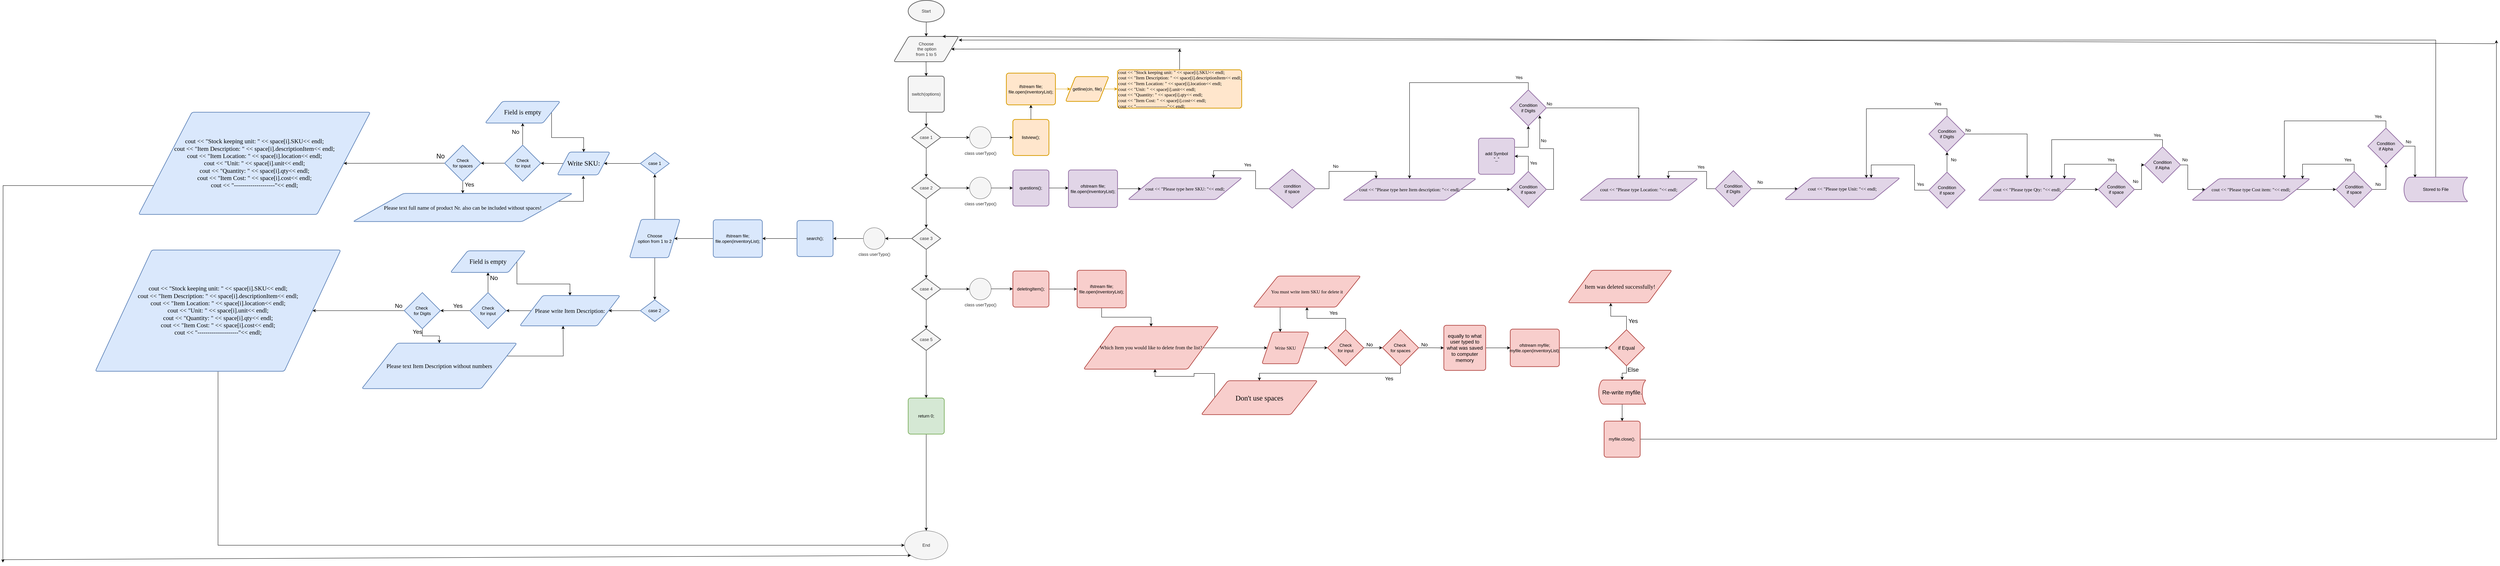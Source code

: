 <mxfile version="13.1.2" type="device"><diagram id="C5RBs43oDa-KdzZeNtuy" name="Page-1"><mxGraphModel dx="4557" dy="998" grid="1" gridSize="8" guides="1" tooltips="1" connect="1" arrows="1" fold="1" page="1" pageScale="1" pageWidth="827" pageHeight="1169" math="0" shadow="0"><root><mxCell id="WIyWlLk6GJQsqaUBKTNV-0"/><mxCell id="WIyWlLk6GJQsqaUBKTNV-1" parent="WIyWlLk6GJQsqaUBKTNV-0"/><mxCell id="-Pfksos-e6GicUCPj1JA-0" value="" style="endArrow=classic;html=1;" parent="WIyWlLk6GJQsqaUBKTNV-1" edge="1"><mxGeometry width="50" height="50" relative="1" as="geometry"><mxPoint x="150" y="110" as="sourcePoint"/><mxPoint x="150" y="150" as="targetPoint"/><Array as="points"/></mxGeometry></mxCell><mxCell id="-Pfksos-e6GicUCPj1JA-2" value="Start" style="strokeWidth=2;html=1;shape=mxgraph.flowchart.start_1;whiteSpace=wrap;fillColor=#f5f5f5;strokeColor=#666666;fontColor=#333333;" parent="WIyWlLk6GJQsqaUBKTNV-1" vertex="1"><mxGeometry x="100" y="50" width="100" height="60" as="geometry"/></mxCell><mxCell id="-Pfksos-e6GicUCPj1JA-5" value="Choose&lt;br&gt;&amp;nbsp;the option &lt;br&gt;from 1 to 5" style="shape=parallelogram;html=1;strokeWidth=2;perimeter=parallelogramPerimeter;whiteSpace=wrap;rounded=1;arcSize=12;size=0.23;fillColor=#f5f5f5;strokeColor=#666666;fontColor=#333333;" parent="WIyWlLk6GJQsqaUBKTNV-1" vertex="1"><mxGeometry x="60" y="150" width="180" height="70" as="geometry"/></mxCell><mxCell id="-Pfksos-e6GicUCPj1JA-9" value="" style="edgeStyle=orthogonalEdgeStyle;rounded=0;orthogonalLoop=1;jettySize=auto;html=1;" parent="WIyWlLk6GJQsqaUBKTNV-1" source="-Pfksos-e6GicUCPj1JA-6" edge="1"><mxGeometry relative="1" as="geometry"><mxPoint x="150" y="400" as="targetPoint"/></mxGeometry></mxCell><mxCell id="-Pfksos-e6GicUCPj1JA-6" value="switch(options)" style="rounded=1;whiteSpace=wrap;html=1;absoluteArcSize=1;arcSize=14;strokeWidth=2;fillColor=#f5f5f5;strokeColor=#666666;fontColor=#333333;" parent="WIyWlLk6GJQsqaUBKTNV-1" vertex="1"><mxGeometry x="100" y="260" width="100" height="100" as="geometry"/></mxCell><mxCell id="-Pfksos-e6GicUCPj1JA-7" value="" style="endArrow=classic;html=1;" parent="WIyWlLk6GJQsqaUBKTNV-1" edge="1"><mxGeometry width="50" height="50" relative="1" as="geometry"><mxPoint x="149.5" y="220" as="sourcePoint"/><mxPoint x="150" y="260" as="targetPoint"/></mxGeometry></mxCell><mxCell id="-Pfksos-e6GicUCPj1JA-13" value="" style="edgeStyle=orthogonalEdgeStyle;rounded=0;orthogonalLoop=1;jettySize=auto;html=1;" parent="WIyWlLk6GJQsqaUBKTNV-1" source="-Pfksos-e6GicUCPj1JA-10" target="-Pfksos-e6GicUCPj1JA-12" edge="1"><mxGeometry relative="1" as="geometry"/></mxCell><mxCell id="-Pfksos-e6GicUCPj1JA-21" value="" style="edgeStyle=orthogonalEdgeStyle;rounded=0;orthogonalLoop=1;jettySize=auto;html=1;" parent="WIyWlLk6GJQsqaUBKTNV-1" source="-Pfksos-e6GicUCPj1JA-10" edge="1"><mxGeometry relative="1" as="geometry"><mxPoint x="270" y="430" as="targetPoint"/></mxGeometry></mxCell><mxCell id="-Pfksos-e6GicUCPj1JA-10" value="case 1" style="strokeWidth=2;html=1;shape=mxgraph.flowchart.decision;whiteSpace=wrap;fillColor=#f5f5f5;strokeColor=#666666;fontColor=#333333;" parent="WIyWlLk6GJQsqaUBKTNV-1" vertex="1"><mxGeometry x="110" y="400" width="80" height="60" as="geometry"/></mxCell><mxCell id="-Pfksos-e6GicUCPj1JA-15" value="" style="edgeStyle=orthogonalEdgeStyle;rounded=0;orthogonalLoop=1;jettySize=auto;html=1;" parent="WIyWlLk6GJQsqaUBKTNV-1" source="-Pfksos-e6GicUCPj1JA-12" target="-Pfksos-e6GicUCPj1JA-14" edge="1"><mxGeometry relative="1" as="geometry"/></mxCell><mxCell id="-Pfksos-e6GicUCPj1JA-23" value="" style="edgeStyle=orthogonalEdgeStyle;rounded=0;orthogonalLoop=1;jettySize=auto;html=1;" parent="WIyWlLk6GJQsqaUBKTNV-1" source="-Pfksos-e6GicUCPj1JA-12" edge="1"><mxGeometry relative="1" as="geometry"><mxPoint x="270" y="570" as="targetPoint"/></mxGeometry></mxCell><mxCell id="-Pfksos-e6GicUCPj1JA-12" value="case 2" style="strokeWidth=2;html=1;shape=mxgraph.flowchart.decision;whiteSpace=wrap;fillColor=#f5f5f5;strokeColor=#666666;fontColor=#333333;" parent="WIyWlLk6GJQsqaUBKTNV-1" vertex="1"><mxGeometry x="110" y="540" width="80" height="60" as="geometry"/></mxCell><mxCell id="-Pfksos-e6GicUCPj1JA-17" value="" style="edgeStyle=orthogonalEdgeStyle;rounded=0;orthogonalLoop=1;jettySize=auto;html=1;" parent="WIyWlLk6GJQsqaUBKTNV-1" source="-Pfksos-e6GicUCPj1JA-14" target="-Pfksos-e6GicUCPj1JA-16" edge="1"><mxGeometry relative="1" as="geometry"/></mxCell><mxCell id="ZltV4wWaOEy3ZsQ11lgx-5" style="edgeStyle=orthogonalEdgeStyle;rounded=0;orthogonalLoop=1;jettySize=auto;html=1;exitX=0;exitY=0.5;exitDx=0;exitDy=0;exitPerimeter=0;" edge="1" parent="WIyWlLk6GJQsqaUBKTNV-1" source="-Pfksos-e6GicUCPj1JA-14" target="-Pfksos-e6GicUCPj1JA-42"><mxGeometry relative="1" as="geometry"/></mxCell><mxCell id="-Pfksos-e6GicUCPj1JA-14" value="case 3" style="strokeWidth=2;html=1;shape=mxgraph.flowchart.decision;whiteSpace=wrap;fillColor=#f5f5f5;strokeColor=#666666;fontColor=#333333;" parent="WIyWlLk6GJQsqaUBKTNV-1" vertex="1"><mxGeometry x="110" y="680" width="80" height="60" as="geometry"/></mxCell><mxCell id="-Pfksos-e6GicUCPj1JA-19" value="" style="edgeStyle=orthogonalEdgeStyle;rounded=0;orthogonalLoop=1;jettySize=auto;html=1;" parent="WIyWlLk6GJQsqaUBKTNV-1" source="-Pfksos-e6GicUCPj1JA-16" target="-Pfksos-e6GicUCPj1JA-18" edge="1"><mxGeometry relative="1" as="geometry"/></mxCell><mxCell id="-Pfksos-e6GicUCPj1JA-27" value="" style="edgeStyle=orthogonalEdgeStyle;rounded=0;orthogonalLoop=1;jettySize=auto;html=1;" parent="WIyWlLk6GJQsqaUBKTNV-1" source="-Pfksos-e6GicUCPj1JA-16" edge="1"><mxGeometry relative="1" as="geometry"><mxPoint x="270" y="850" as="targetPoint"/></mxGeometry></mxCell><mxCell id="-Pfksos-e6GicUCPj1JA-16" value="case 4" style="strokeWidth=2;html=1;shape=mxgraph.flowchart.decision;whiteSpace=wrap;fillColor=#f5f5f5;strokeColor=#666666;fontColor=#333333;" parent="WIyWlLk6GJQsqaUBKTNV-1" vertex="1"><mxGeometry x="110" y="820" width="80" height="60" as="geometry"/></mxCell><mxCell id="ZltV4wWaOEy3ZsQ11lgx-0" style="edgeStyle=orthogonalEdgeStyle;rounded=0;orthogonalLoop=1;jettySize=auto;html=1;exitX=0.5;exitY=1;exitDx=0;exitDy=0;exitPerimeter=0;entryX=0.5;entryY=0;entryDx=0;entryDy=0;" edge="1" parent="WIyWlLk6GJQsqaUBKTNV-1" source="-Pfksos-e6GicUCPj1JA-18" target="-Pfksos-e6GicUCPj1JA-38"><mxGeometry relative="1" as="geometry"/></mxCell><mxCell id="-Pfksos-e6GicUCPj1JA-18" value="case 5" style="strokeWidth=2;html=1;shape=mxgraph.flowchart.decision;whiteSpace=wrap;fillColor=#f5f5f5;strokeColor=#666666;fontColor=#333333;" parent="WIyWlLk6GJQsqaUBKTNV-1" vertex="1"><mxGeometry x="110" y="960" width="80" height="60" as="geometry"/></mxCell><mxCell id="-Pfksos-e6GicUCPj1JA-31" value="listview();" style="rounded=1;whiteSpace=wrap;html=1;absoluteArcSize=1;arcSize=14;strokeWidth=2;fillColor=#ffe6cc;strokeColor=#d79b00;" parent="WIyWlLk6GJQsqaUBKTNV-1" vertex="1"><mxGeometry x="390" y="380" width="100" height="100" as="geometry"/></mxCell><mxCell id="-Pfksos-e6GicUCPj1JA-63" style="edgeStyle=orthogonalEdgeStyle;rounded=0;orthogonalLoop=1;jettySize=auto;html=1;exitX=1;exitY=0.5;exitDx=0;exitDy=0;labelBackgroundColor=#D0D0D0;" parent="WIyWlLk6GJQsqaUBKTNV-1" source="-Pfksos-e6GicUCPj1JA-32" edge="1"><mxGeometry relative="1" as="geometry"><mxPoint x="544" y="570" as="targetPoint"/></mxGeometry></mxCell><mxCell id="-Pfksos-e6GicUCPj1JA-32" value="questions();" style="rounded=1;whiteSpace=wrap;html=1;absoluteArcSize=1;arcSize=14;strokeWidth=2;fillColor=#e1d5e7;strokeColor=#9673a6;" parent="WIyWlLk6GJQsqaUBKTNV-1" vertex="1"><mxGeometry x="390" y="520" width="100" height="100" as="geometry"/></mxCell><mxCell id="ZltV4wWaOEy3ZsQ11lgx-8" style="edgeStyle=orthogonalEdgeStyle;rounded=0;orthogonalLoop=1;jettySize=auto;html=1;exitX=0;exitY=0.5;exitDx=0;exitDy=0;entryX=1;entryY=0.5;entryDx=0;entryDy=0;" edge="1" parent="WIyWlLk6GJQsqaUBKTNV-1" source="-Pfksos-e6GicUCPj1JA-34" target="ZltV4wWaOEy3ZsQ11lgx-7"><mxGeometry relative="1" as="geometry"/></mxCell><mxCell id="-Pfksos-e6GicUCPj1JA-34" value="search();" style="rounded=1;whiteSpace=wrap;html=1;absoluteArcSize=1;arcSize=14;strokeWidth=2;fillColor=#dae8fc;strokeColor=#6c8ebf;" parent="WIyWlLk6GJQsqaUBKTNV-1" vertex="1"><mxGeometry x="-208" y="660" width="100" height="100" as="geometry"/></mxCell><mxCell id="ZltV4wWaOEy3ZsQ11lgx-71" style="edgeStyle=orthogonalEdgeStyle;rounded=0;orthogonalLoop=1;jettySize=auto;html=1;exitX=1;exitY=0.5;exitDx=0;exitDy=0;entryX=0;entryY=0.5;entryDx=0;entryDy=0;fontSize=16;fontColor=#000000;" edge="1" parent="WIyWlLk6GJQsqaUBKTNV-1" source="-Pfksos-e6GicUCPj1JA-36" target="ZltV4wWaOEy3ZsQ11lgx-70"><mxGeometry relative="1" as="geometry"/></mxCell><mxCell id="-Pfksos-e6GicUCPj1JA-36" value="deletingItem();" style="rounded=1;whiteSpace=wrap;html=1;absoluteArcSize=1;arcSize=14;strokeWidth=2;fillColor=#f8cecc;strokeColor=#b85450;" parent="WIyWlLk6GJQsqaUBKTNV-1" vertex="1"><mxGeometry x="390" y="800" width="100" height="100" as="geometry"/></mxCell><mxCell id="ZltV4wWaOEy3ZsQ11lgx-1" style="edgeStyle=orthogonalEdgeStyle;rounded=0;orthogonalLoop=1;jettySize=auto;html=1;exitX=0.5;exitY=1;exitDx=0;exitDy=0;" edge="1" parent="WIyWlLk6GJQsqaUBKTNV-1" source="-Pfksos-e6GicUCPj1JA-38" target="ZltV4wWaOEy3ZsQ11lgx-2"><mxGeometry relative="1" as="geometry"><mxPoint x="150" y="1560" as="targetPoint"/></mxGeometry></mxCell><mxCell id="-Pfksos-e6GicUCPj1JA-38" value="return 0;" style="rounded=1;whiteSpace=wrap;html=1;absoluteArcSize=1;arcSize=14;strokeWidth=2;fillColor=#d5e8d4;strokeColor=#82b366;" parent="WIyWlLk6GJQsqaUBKTNV-1" vertex="1"><mxGeometry x="100" y="1152" width="100" height="100" as="geometry"/></mxCell><mxCell id="-Pfksos-e6GicUCPj1JA-41" value="class userTypo()" style="verticalLabelPosition=bottom;verticalAlign=top;html=1;shape=mxgraph.flowchart.on-page_reference;fillColor=#f5f5f5;strokeColor=#666666;fontColor=#333333;" parent="WIyWlLk6GJQsqaUBKTNV-1" vertex="1"><mxGeometry x="270" y="820" width="60" height="60" as="geometry"/></mxCell><mxCell id="ZltV4wWaOEy3ZsQ11lgx-6" style="edgeStyle=orthogonalEdgeStyle;rounded=0;orthogonalLoop=1;jettySize=auto;html=1;exitX=0;exitY=0.5;exitDx=0;exitDy=0;exitPerimeter=0;entryX=1;entryY=0.5;entryDx=0;entryDy=0;" edge="1" parent="WIyWlLk6GJQsqaUBKTNV-1" source="-Pfksos-e6GicUCPj1JA-42" target="-Pfksos-e6GicUCPj1JA-34"><mxGeometry relative="1" as="geometry"/></mxCell><mxCell id="-Pfksos-e6GicUCPj1JA-42" value="class userTypo()" style="verticalLabelPosition=bottom;verticalAlign=top;html=1;shape=mxgraph.flowchart.on-page_reference;fillColor=#f5f5f5;strokeColor=#666666;fontColor=#333333;" parent="WIyWlLk6GJQsqaUBKTNV-1" vertex="1"><mxGeometry x="-24" y="680" width="60" height="60" as="geometry"/></mxCell><mxCell id="-Pfksos-e6GicUCPj1JA-43" value="class userTypo()" style="verticalLabelPosition=bottom;verticalAlign=top;html=1;shape=mxgraph.flowchart.on-page_reference;fillColor=#f5f5f5;strokeColor=#666666;fontColor=#333333;" parent="WIyWlLk6GJQsqaUBKTNV-1" vertex="1"><mxGeometry x="270" y="540" width="60" height="60" as="geometry"/></mxCell><mxCell id="-Pfksos-e6GicUCPj1JA-45" value="class userTypo()" style="verticalLabelPosition=bottom;verticalAlign=top;html=1;shape=mxgraph.flowchart.on-page_reference;fillColor=#f5f5f5;strokeColor=#666666;fontColor=#333333;" parent="WIyWlLk6GJQsqaUBKTNV-1" vertex="1"><mxGeometry x="270" y="400" width="60" height="60" as="geometry"/></mxCell><mxCell id="-Pfksos-e6GicUCPj1JA-46" value="" style="endArrow=classic;html=1;" parent="WIyWlLk6GJQsqaUBKTNV-1" edge="1"><mxGeometry width="50" height="50" relative="1" as="geometry"><mxPoint x="330" y="430" as="sourcePoint"/><mxPoint x="390" y="430" as="targetPoint"/></mxGeometry></mxCell><mxCell id="-Pfksos-e6GicUCPj1JA-47" value="" style="endArrow=classic;html=1;entryX=0;entryY=0.5;entryDx=0;entryDy=0;" parent="WIyWlLk6GJQsqaUBKTNV-1" target="-Pfksos-e6GicUCPj1JA-32" edge="1"><mxGeometry width="50" height="50" relative="1" as="geometry"><mxPoint x="330" y="570" as="sourcePoint"/><mxPoint x="380" y="520" as="targetPoint"/></mxGeometry></mxCell><mxCell id="-Pfksos-e6GicUCPj1JA-49" value="" style="endArrow=classic;html=1;" parent="WIyWlLk6GJQsqaUBKTNV-1" edge="1"><mxGeometry width="50" height="50" relative="1" as="geometry"><mxPoint x="330" y="849.5" as="sourcePoint"/><mxPoint x="390" y="849.5" as="targetPoint"/></mxGeometry></mxCell><mxCell id="-Pfksos-e6GicUCPj1JA-50" value="" style="endArrow=classic;html=1;" parent="WIyWlLk6GJQsqaUBKTNV-1" target="-Pfksos-e6GicUCPj1JA-51" edge="1"><mxGeometry width="50" height="50" relative="1" as="geometry"><mxPoint x="440" y="380" as="sourcePoint"/><mxPoint x="440" y="320" as="targetPoint"/></mxGeometry></mxCell><mxCell id="-Pfksos-e6GicUCPj1JA-54" style="edgeStyle=orthogonalEdgeStyle;rounded=0;orthogonalLoop=1;jettySize=auto;html=1;exitX=1;exitY=0.5;exitDx=0;exitDy=0;fillColor=#ffe6cc;strokeColor=#d79b00;" parent="WIyWlLk6GJQsqaUBKTNV-1" source="-Pfksos-e6GicUCPj1JA-51" target="-Pfksos-e6GicUCPj1JA-55" edge="1"><mxGeometry relative="1" as="geometry"><mxPoint x="490" y="295.571" as="targetPoint"/></mxGeometry></mxCell><mxCell id="-Pfksos-e6GicUCPj1JA-51" value="ifstream file;&lt;br&gt;file.open(inventoryList);" style="rounded=1;whiteSpace=wrap;html=1;absoluteArcSize=1;arcSize=14;strokeWidth=2;fillColor=#ffe6cc;strokeColor=#d79b00;" parent="WIyWlLk6GJQsqaUBKTNV-1" vertex="1"><mxGeometry x="372" y="251.63" width="136" height="88" as="geometry"/></mxCell><mxCell id="-Pfksos-e6GicUCPj1JA-56" style="edgeStyle=orthogonalEdgeStyle;rounded=0;orthogonalLoop=1;jettySize=auto;html=1;exitX=1;exitY=0.5;exitDx=0;exitDy=0;fillColor=#ffe6cc;strokeColor=#d79b00;" parent="WIyWlLk6GJQsqaUBKTNV-1" source="-Pfksos-e6GicUCPj1JA-55" target="-Pfksos-e6GicUCPj1JA-57" edge="1"><mxGeometry relative="1" as="geometry"><mxPoint x="680" y="295.571" as="targetPoint"/></mxGeometry></mxCell><mxCell id="-Pfksos-e6GicUCPj1JA-55" value="getline(cin, file)" style="shape=parallelogram;html=1;strokeWidth=2;perimeter=parallelogramPerimeter;whiteSpace=wrap;rounded=1;arcSize=12;size=0.23;fillColor=#ffe6cc;strokeColor=#d79b00;" parent="WIyWlLk6GJQsqaUBKTNV-1" vertex="1"><mxGeometry x="536" y="261.26" width="120" height="68.75" as="geometry"/></mxCell><mxCell id="-Pfksos-e6GicUCPj1JA-61" value="" style="edgeStyle=orthogonalEdgeStyle;rounded=0;orthogonalLoop=1;jettySize=auto;html=1;" parent="WIyWlLk6GJQsqaUBKTNV-1" source="-Pfksos-e6GicUCPj1JA-57" edge="1"><mxGeometry relative="1" as="geometry"><mxPoint x="852" y="184" as="targetPoint"/></mxGeometry></mxCell><mxCell id="-Pfksos-e6GicUCPj1JA-57" value="&lt;pre style=&quot;font-family: &amp;quot;jetbrains mono&amp;quot;; font-size: 9.8pt;&quot;&gt;cout &lt;span style=&quot;&quot;&gt;&amp;lt;&amp;lt; &lt;/span&gt;&lt;span style=&quot;&quot;&gt;&quot;Stock keeping unit: &quot; &lt;/span&gt;&lt;span style=&quot;&quot;&gt;&amp;lt;&amp;lt; &lt;/span&gt;space[i].&lt;span style=&quot;&quot;&gt;SKU&lt;/span&gt;&lt;span style=&quot;&quot;&gt;&amp;lt;&amp;lt; &lt;/span&gt;endl&lt;span style=&quot;&quot;&gt;;&lt;br&gt;&lt;/span&gt;cout &lt;span style=&quot;&quot;&gt;&amp;lt;&amp;lt; &lt;/span&gt;&lt;span style=&quot;&quot;&gt;&quot;Item Description: &quot; &lt;/span&gt;&lt;span style=&quot;&quot;&gt;&amp;lt;&amp;lt; &lt;/span&gt;space[i].&lt;span style=&quot;&quot;&gt;descriptionItem&lt;/span&gt;&lt;span style=&quot;&quot;&gt;&amp;lt;&amp;lt; &lt;/span&gt;endl&lt;span style=&quot;&quot;&gt;;&lt;br&gt;&lt;/span&gt;cout &lt;span style=&quot;&quot;&gt;&amp;lt;&amp;lt; &lt;/span&gt;&lt;span style=&quot;&quot;&gt;&quot;Item Location: &quot; &lt;/span&gt;&lt;span style=&quot;&quot;&gt;&amp;lt;&amp;lt; &lt;/span&gt;space[i].&lt;span style=&quot;&quot;&gt;location&lt;/span&gt;&lt;span style=&quot;&quot;&gt;&amp;lt;&amp;lt; &lt;/span&gt;endl&lt;span style=&quot;&quot;&gt;;&lt;br&gt;&lt;/span&gt;cout &lt;span style=&quot;&quot;&gt;&amp;lt;&amp;lt; &lt;/span&gt;&lt;span style=&quot;&quot;&gt;&quot;Unit: &quot; &lt;/span&gt;&lt;span style=&quot;&quot;&gt;&amp;lt;&amp;lt; &lt;/span&gt;space[i].&lt;span style=&quot;&quot;&gt;unit&lt;/span&gt;&lt;span style=&quot;&quot;&gt;&amp;lt;&amp;lt; &lt;/span&gt;endl&lt;span style=&quot;&quot;&gt;;&lt;br&gt;&lt;/span&gt;cout &lt;span style=&quot;&quot;&gt;&amp;lt;&amp;lt; &lt;/span&gt;&lt;span style=&quot;&quot;&gt;&quot;Quantity: &quot; &lt;/span&gt;&lt;span style=&quot;&quot;&gt;&amp;lt;&amp;lt; &lt;/span&gt;space[i].&lt;span style=&quot;&quot;&gt;qty&lt;/span&gt;&lt;span style=&quot;&quot;&gt;&amp;lt;&amp;lt; &lt;/span&gt;endl&lt;span style=&quot;&quot;&gt;;&lt;br&gt;&lt;/span&gt;cout &lt;span style=&quot;&quot;&gt;&amp;lt;&amp;lt; &lt;/span&gt;&lt;span style=&quot;&quot;&gt;&quot;Item Cost: &quot; &lt;/span&gt;&lt;span style=&quot;&quot;&gt;&amp;lt;&amp;lt; &lt;/span&gt;space[i].&lt;span style=&quot;&quot;&gt;cost&lt;/span&gt;&lt;span style=&quot;&quot;&gt;&amp;lt;&amp;lt; &lt;/span&gt;endl&lt;span style=&quot;&quot;&gt;;&lt;br&gt;&lt;/span&gt;cout &lt;span style=&quot;&quot;&gt;&amp;lt;&amp;lt; &lt;/span&gt;&lt;span style=&quot;&quot;&gt;&quot;--------------------&quot;&lt;/span&gt;&lt;span style=&quot;&quot;&gt;&amp;lt;&amp;lt; &lt;/span&gt;endl&lt;span style=&quot;&quot;&gt;;&lt;/span&gt;&lt;/pre&gt;" style="rounded=1;whiteSpace=wrap;html=1;absoluteArcSize=1;arcSize=14;strokeWidth=2;align=left;fillColor=#ffe6cc;strokeColor=#d79b00;fontColor=#000000;labelBackgroundColor=none;" parent="WIyWlLk6GJQsqaUBKTNV-1" vertex="1"><mxGeometry x="680" y="242.43" width="344" height="106.38" as="geometry"/></mxCell><mxCell id="-Pfksos-e6GicUCPj1JA-62" value="" style="endArrow=classic;html=1;" parent="WIyWlLk6GJQsqaUBKTNV-1" target="-Pfksos-e6GicUCPj1JA-5" edge="1"><mxGeometry width="50" height="50" relative="1" as="geometry"><mxPoint x="856" y="184.58" as="sourcePoint"/><mxPoint x="776" y="184.58" as="targetPoint"/><Array as="points"/></mxGeometry></mxCell><mxCell id="-Pfksos-e6GicUCPj1JA-90" style="edgeStyle=orthogonalEdgeStyle;rounded=0;orthogonalLoop=1;jettySize=auto;html=1;exitX=1;exitY=0.5;exitDx=0;exitDy=0;entryX=0;entryY=0.5;entryDx=0;entryDy=0;labelBackgroundColor=#D0D0D0;fontColor=#000000;" parent="WIyWlLk6GJQsqaUBKTNV-1" source="-Pfksos-e6GicUCPj1JA-64" target="-Pfksos-e6GicUCPj1JA-65" edge="1"><mxGeometry relative="1" as="geometry"/></mxCell><mxCell id="-Pfksos-e6GicUCPj1JA-64" value="ofstream file;&lt;br&gt;file.open(inventoryList);" style="rounded=1;whiteSpace=wrap;html=1;absoluteArcSize=1;arcSize=14;strokeWidth=2;labelBackgroundColor=none;align=center;fillColor=#e1d5e7;strokeColor=#9673A6;" parent="WIyWlLk6GJQsqaUBKTNV-1" vertex="1"><mxGeometry x="544" y="520" width="136" height="104" as="geometry"/></mxCell><mxCell id="-Pfksos-e6GicUCPj1JA-65" value="&lt;pre style=&quot;font-family: &amp;quot;jetbrains mono&amp;quot;; font-size: 9.8pt;&quot;&gt;cout &lt;span style=&quot;&quot;&gt;&amp;lt;&amp;lt; &lt;/span&gt;&lt;span style=&quot;&quot;&gt;&quot;Please type here SKU: &quot;&lt;/span&gt;&lt;span style=&quot;&quot;&gt;&amp;lt;&amp;lt; &lt;/span&gt;endl&lt;span style=&quot;&quot;&gt;;&lt;/span&gt;&lt;/pre&gt;" style="shape=parallelogram;html=1;strokeWidth=2;perimeter=parallelogramPerimeter;whiteSpace=wrap;rounded=1;arcSize=12;size=0.23;labelBackgroundColor=none;fillColor=#e1d5e7;align=center;strokeColor=#9673a6;" parent="WIyWlLk6GJQsqaUBKTNV-1" vertex="1"><mxGeometry x="709" y="542" width="316" height="60" as="geometry"/></mxCell><mxCell id="ZltV4wWaOEy3ZsQ11lgx-58" style="edgeStyle=orthogonalEdgeStyle;rounded=0;orthogonalLoop=1;jettySize=auto;html=1;exitX=1;exitY=0.5;exitDx=0;exitDy=0;entryX=0;entryY=0.5;entryDx=0;entryDy=0;entryPerimeter=0;fontSize=16;fontColor=#000000;" edge="1" parent="WIyWlLk6GJQsqaUBKTNV-1" source="-Pfksos-e6GicUCPj1JA-79" target="-Pfksos-e6GicUCPj1JA-87"><mxGeometry relative="1" as="geometry"/></mxCell><mxCell id="-Pfksos-e6GicUCPj1JA-79" value="&lt;pre style=&quot;font-family: &amp;#34;jetbrains mono&amp;#34; ; font-size: 9.8pt&quot;&gt;cout &lt;span&gt;&amp;lt;&amp;lt; &lt;/span&gt;&lt;span&gt;&quot;&lt;/span&gt;Please type here Item description: &quot;&lt;span style=&quot;font-size: 9.8pt&quot;&gt;&amp;lt;&amp;lt; &lt;/span&gt;&lt;span style=&quot;font-size: 9.8pt&quot;&gt;endl&lt;/span&gt;&lt;span style=&quot;font-size: 9.8pt&quot;&gt;;&lt;/span&gt;&lt;br&gt;&lt;/pre&gt;" style="shape=parallelogram;html=1;strokeWidth=2;perimeter=parallelogramPerimeter;whiteSpace=wrap;rounded=1;arcSize=12;size=0.23;labelBackgroundColor=none;fillColor=#e1d5e7;align=center;strokeColor=#9673a6;" parent="WIyWlLk6GJQsqaUBKTNV-1" vertex="1"><mxGeometry x="1304" y="544" width="370" height="60" as="geometry"/></mxCell><mxCell id="-Pfksos-e6GicUCPj1JA-85" value="&lt;pre style=&quot;font-family: &amp;#34;jetbrains mono&amp;#34; ; font-size: 9.8pt&quot;&gt;cout &lt;span&gt;&amp;lt;&amp;lt; &lt;/span&gt;&lt;span&gt;&quot;&lt;/span&gt;Please type Location: &quot;&lt;span style=&quot;font-size: 9.8pt&quot;&gt;&amp;lt;&amp;lt; &lt;/span&gt;&lt;span style=&quot;font-size: 9.8pt&quot;&gt;endl&lt;/span&gt;&lt;span style=&quot;font-size: 9.8pt&quot;&gt;;&lt;/span&gt;&lt;br&gt;&lt;/pre&gt;" style="shape=parallelogram;html=1;strokeWidth=2;perimeter=parallelogramPerimeter;whiteSpace=wrap;rounded=1;arcSize=12;size=0.23;labelBackgroundColor=none;fillColor=#e1d5e7;align=center;strokeColor=#9673a6;" parent="WIyWlLk6GJQsqaUBKTNV-1" vertex="1"><mxGeometry x="1960" y="544" width="328" height="60" as="geometry"/></mxCell><mxCell id="-Pfksos-e6GicUCPj1JA-91" style="edgeStyle=orthogonalEdgeStyle;rounded=0;orthogonalLoop=1;jettySize=auto;html=1;exitX=0;exitY=0.5;exitDx=0;exitDy=0;exitPerimeter=0;entryX=0.75;entryY=0;entryDx=0;entryDy=0;labelBackgroundColor=#D0D0D0;fontColor=#000000;" parent="WIyWlLk6GJQsqaUBKTNV-1" source="-Pfksos-e6GicUCPj1JA-71" target="-Pfksos-e6GicUCPj1JA-65" edge="1"><mxGeometry relative="1" as="geometry"/></mxCell><mxCell id="-Pfksos-e6GicUCPj1JA-92" style="edgeStyle=orthogonalEdgeStyle;rounded=0;orthogonalLoop=1;jettySize=auto;html=1;exitX=1;exitY=0.5;exitDx=0;exitDy=0;exitPerimeter=0;entryX=0.25;entryY=0;entryDx=0;entryDy=0;labelBackgroundColor=#D0D0D0;fontColor=#000000;" parent="WIyWlLk6GJQsqaUBKTNV-1" source="-Pfksos-e6GicUCPj1JA-71" target="-Pfksos-e6GicUCPj1JA-79" edge="1"><mxGeometry relative="1" as="geometry"/></mxCell><mxCell id="-Pfksos-e6GicUCPj1JA-71" value="condition&lt;br&gt;if space" style="strokeWidth=2;html=1;shape=mxgraph.flowchart.decision;whiteSpace=wrap;labelBackgroundColor=none;fillColor=#e1d5e7;align=center;strokeColor=#9673a6;" parent="WIyWlLk6GJQsqaUBKTNV-1" vertex="1"><mxGeometry x="1100" y="518" width="128" height="108" as="geometry"/></mxCell><mxCell id="-Pfksos-e6GicUCPj1JA-76" value="Yes" style="text;html=1;align=center;verticalAlign=middle;resizable=0;points=[];autosize=1;fontColor=#000000;" parent="WIyWlLk6GJQsqaUBKTNV-1" vertex="1"><mxGeometry x="1024" y="494" width="32" height="24" as="geometry"/></mxCell><mxCell id="-Pfksos-e6GicUCPj1JA-78" value="No" style="text;html=1;align=center;verticalAlign=middle;resizable=0;points=[];autosize=1;fontColor=#000000;" parent="WIyWlLk6GJQsqaUBKTNV-1" vertex="1"><mxGeometry x="1272" y="498" width="24" height="24" as="geometry"/></mxCell><mxCell id="ZltV4wWaOEy3ZsQ11lgx-59" style="edgeStyle=orthogonalEdgeStyle;rounded=0;orthogonalLoop=1;jettySize=auto;html=1;exitX=0.5;exitY=0;exitDx=0;exitDy=0;exitPerimeter=0;entryX=1;entryY=0.5;entryDx=0;entryDy=0;fontSize=16;fontColor=#000000;" edge="1" parent="WIyWlLk6GJQsqaUBKTNV-1" source="-Pfksos-e6GicUCPj1JA-87" target="-Pfksos-e6GicUCPj1JA-96"><mxGeometry relative="1" as="geometry"/></mxCell><mxCell id="ZltV4wWaOEy3ZsQ11lgx-61" style="edgeStyle=orthogonalEdgeStyle;rounded=0;orthogonalLoop=1;jettySize=auto;html=1;exitX=1;exitY=0.5;exitDx=0;exitDy=0;exitPerimeter=0;entryX=0.817;entryY=0.707;entryDx=0;entryDy=0;entryPerimeter=0;fontSize=16;fontColor=#000000;" edge="1" parent="WIyWlLk6GJQsqaUBKTNV-1" source="-Pfksos-e6GicUCPj1JA-87" target="-Pfksos-e6GicUCPj1JA-99"><mxGeometry relative="1" as="geometry"/></mxCell><mxCell id="-Pfksos-e6GicUCPj1JA-87" value="Condition &lt;br&gt;if space" style="strokeWidth=2;html=1;shape=mxgraph.flowchart.decision;whiteSpace=wrap;fillColor=#e1d5e7;strokeColor=#9673a6;" parent="WIyWlLk6GJQsqaUBKTNV-1" vertex="1"><mxGeometry x="1768" y="523.997" width="100" height="100" as="geometry"/></mxCell><mxCell id="ZltV4wWaOEy3ZsQ11lgx-60" style="edgeStyle=orthogonalEdgeStyle;rounded=0;orthogonalLoop=1;jettySize=auto;html=1;exitX=1;exitY=0.25;exitDx=0;exitDy=0;entryX=0.5;entryY=1;entryDx=0;entryDy=0;entryPerimeter=0;fontSize=16;fontColor=#000000;" edge="1" parent="WIyWlLk6GJQsqaUBKTNV-1" source="-Pfksos-e6GicUCPj1JA-96" target="-Pfksos-e6GicUCPj1JA-99"><mxGeometry relative="1" as="geometry"/></mxCell><mxCell id="-Pfksos-e6GicUCPj1JA-96" value="add Symbol&lt;br&gt;&quot;_&quot;" style="rounded=1;whiteSpace=wrap;html=1;absoluteArcSize=1;arcSize=14;strokeWidth=2;fillColor=#e1d5e7;strokeColor=#9673a6;" parent="WIyWlLk6GJQsqaUBKTNV-1" vertex="1"><mxGeometry x="1680.0" y="432.003" width="100" height="100" as="geometry"/></mxCell><mxCell id="-Pfksos-e6GicUCPj1JA-97" value="Yes" style="text;html=1;align=center;verticalAlign=middle;resizable=0;points=[];autosize=1;fontColor=#000000;" parent="WIyWlLk6GJQsqaUBKTNV-1" vertex="1"><mxGeometry x="1816" y="489.29" width="32" height="24" as="geometry"/></mxCell><mxCell id="-Pfksos-e6GicUCPj1JA-103" style="edgeStyle=orthogonalEdgeStyle;rounded=0;orthogonalLoop=1;jettySize=auto;html=1;exitX=0.5;exitY=0;exitDx=0;exitDy=0;exitPerimeter=0;entryX=0.5;entryY=0;entryDx=0;entryDy=0;labelBackgroundColor=#D0D0D0;fontColor=#000000;" parent="WIyWlLk6GJQsqaUBKTNV-1" source="-Pfksos-e6GicUCPj1JA-99" target="-Pfksos-e6GicUCPj1JA-79" edge="1"><mxGeometry relative="1" as="geometry"/></mxCell><mxCell id="-Pfksos-e6GicUCPj1JA-108" style="edgeStyle=orthogonalEdgeStyle;rounded=0;orthogonalLoop=1;jettySize=auto;html=1;exitX=1;exitY=0.5;exitDx=0;exitDy=0;exitPerimeter=0;labelBackgroundColor=#D0D0D0;fontColor=#000000;" parent="WIyWlLk6GJQsqaUBKTNV-1" source="-Pfksos-e6GicUCPj1JA-99" target="-Pfksos-e6GicUCPj1JA-85" edge="1"><mxGeometry relative="1" as="geometry"><mxPoint x="2088" y="544" as="targetPoint"/></mxGeometry></mxCell><mxCell id="-Pfksos-e6GicUCPj1JA-99" value="Condition&lt;br&gt;if Digits" style="strokeWidth=2;html=1;shape=mxgraph.flowchart.decision;whiteSpace=wrap;fillColor=#e1d5e7;strokeColor=#9673a6;" parent="WIyWlLk6GJQsqaUBKTNV-1" vertex="1"><mxGeometry x="1768" y="298.003" width="100" height="100" as="geometry"/></mxCell><mxCell id="-Pfksos-e6GicUCPj1JA-100" value="No" style="text;html=1;align=center;verticalAlign=middle;resizable=0;points=[];autosize=1;fontColor=#000000;" parent="WIyWlLk6GJQsqaUBKTNV-1" vertex="1"><mxGeometry x="1848" y="427.29" width="24" height="24" as="geometry"/></mxCell><mxCell id="-Pfksos-e6GicUCPj1JA-104" value="Yes" style="text;html=1;align=center;verticalAlign=middle;resizable=0;points=[];autosize=1;fontColor=#000000;" parent="WIyWlLk6GJQsqaUBKTNV-1" vertex="1"><mxGeometry x="1776" y="251.63" width="32" height="24" as="geometry"/></mxCell><mxCell id="-Pfksos-e6GicUCPj1JA-105" value="No" style="text;html=1;align=center;verticalAlign=middle;resizable=0;points=[];autosize=1;fontColor=#000000;" parent="WIyWlLk6GJQsqaUBKTNV-1" vertex="1"><mxGeometry x="1864" y="324.81" width="24" height="24" as="geometry"/></mxCell><mxCell id="-Pfksos-e6GicUCPj1JA-113" style="edgeStyle=orthogonalEdgeStyle;rounded=0;orthogonalLoop=1;jettySize=auto;html=1;exitX=0;exitY=0.5;exitDx=0;exitDy=0;exitPerimeter=0;entryX=0.75;entryY=0;entryDx=0;entryDy=0;labelBackgroundColor=#D0D0D0;fontColor=#000000;" parent="WIyWlLk6GJQsqaUBKTNV-1" source="-Pfksos-e6GicUCPj1JA-112" target="-Pfksos-e6GicUCPj1JA-85" edge="1"><mxGeometry relative="1" as="geometry"/></mxCell><mxCell id="-Pfksos-e6GicUCPj1JA-115" style="edgeStyle=orthogonalEdgeStyle;rounded=0;orthogonalLoop=1;jettySize=auto;html=1;exitX=1;exitY=0.5;exitDx=0;exitDy=0;exitPerimeter=0;labelBackgroundColor=#D0D0D0;fontColor=#000000;" parent="WIyWlLk6GJQsqaUBKTNV-1" source="-Pfksos-e6GicUCPj1JA-112" target="-Pfksos-e6GicUCPj1JA-117" edge="1"><mxGeometry relative="1" as="geometry"><mxPoint x="2656" y="544" as="targetPoint"/></mxGeometry></mxCell><mxCell id="-Pfksos-e6GicUCPj1JA-112" value="Condition&lt;br&gt;if Digits" style="strokeWidth=2;html=1;shape=mxgraph.flowchart.decision;whiteSpace=wrap;fillColor=#e1d5e7;strokeColor=#9673a6;" parent="WIyWlLk6GJQsqaUBKTNV-1" vertex="1"><mxGeometry x="2336.001" y="522" width="100" height="100" as="geometry"/></mxCell><mxCell id="-Pfksos-e6GicUCPj1JA-114" value="Yes" style="text;html=1;align=center;verticalAlign=middle;resizable=0;points=[];autosize=1;fontColor=#000000;" parent="WIyWlLk6GJQsqaUBKTNV-1" vertex="1"><mxGeometry x="2280" y="500" width="32" height="24" as="geometry"/></mxCell><mxCell id="-Pfksos-e6GicUCPj1JA-116" value="No" style="text;html=1;align=center;verticalAlign=middle;resizable=0;points=[];autosize=1;fontColor=#000000;" parent="WIyWlLk6GJQsqaUBKTNV-1" vertex="1"><mxGeometry x="2448" y="542" width="24" height="24" as="geometry"/></mxCell><mxCell id="-Pfksos-e6GicUCPj1JA-117" value="&lt;pre style=&quot;font-family: &amp;#34;jetbrains mono&amp;#34; ; font-size: 9.8pt&quot;&gt;&lt;span&gt;cout &lt;span&gt;&amp;lt;&amp;lt; &lt;/span&gt;&lt;span&gt;&quot;Please type Unit: &quot;&lt;/span&gt;&lt;span&gt;&amp;lt;&amp;lt; &lt;/span&gt;endl&lt;span&gt;;&lt;/span&gt;&lt;/span&gt;&lt;/pre&gt;" style="shape=parallelogram;html=1;strokeWidth=2;perimeter=parallelogramPerimeter;whiteSpace=wrap;rounded=1;arcSize=12;size=0.23;fillColor=#e1d5e7;strokeColor=#9673a6;labelBackgroundColor=none;" parent="WIyWlLk6GJQsqaUBKTNV-1" vertex="1"><mxGeometry x="2528" y="542" width="320" height="60" as="geometry"/></mxCell><mxCell id="-Pfksos-e6GicUCPj1JA-128" style="edgeStyle=orthogonalEdgeStyle;rounded=0;orthogonalLoop=1;jettySize=auto;html=1;exitX=0;exitY=0.5;exitDx=0;exitDy=0;exitPerimeter=0;entryX=0.75;entryY=0;entryDx=0;entryDy=0;labelBackgroundColor=#D0D0D0;fontColor=#000000;" parent="WIyWlLk6GJQsqaUBKTNV-1" source="-Pfksos-e6GicUCPj1JA-124" target="-Pfksos-e6GicUCPj1JA-117" edge="1"><mxGeometry relative="1" as="geometry"/></mxCell><mxCell id="ZltV4wWaOEy3ZsQ11lgx-62" style="edgeStyle=orthogonalEdgeStyle;rounded=0;orthogonalLoop=1;jettySize=auto;html=1;exitX=0.5;exitY=0;exitDx=0;exitDy=0;exitPerimeter=0;entryX=0.5;entryY=1;entryDx=0;entryDy=0;entryPerimeter=0;fontSize=16;fontColor=#000000;" edge="1" parent="WIyWlLk6GJQsqaUBKTNV-1" source="-Pfksos-e6GicUCPj1JA-124" target="-Pfksos-e6GicUCPj1JA-126"><mxGeometry relative="1" as="geometry"/></mxCell><mxCell id="-Pfksos-e6GicUCPj1JA-124" value="Condition&lt;br&gt;if space" style="strokeWidth=2;html=1;shape=mxgraph.flowchart.decision;whiteSpace=wrap;fillColor=#e1d5e7;strokeColor=#9673a6;" parent="WIyWlLk6GJQsqaUBKTNV-1" vertex="1"><mxGeometry x="2927.997" y="526" width="100" height="100" as="geometry"/></mxCell><mxCell id="-Pfksos-e6GicUCPj1JA-130" style="edgeStyle=orthogonalEdgeStyle;rounded=0;orthogonalLoop=1;jettySize=auto;html=1;exitX=1;exitY=0.5;exitDx=0;exitDy=0;exitPerimeter=0;labelBackgroundColor=#D0D0D0;fontColor=#000000;" parent="WIyWlLk6GJQsqaUBKTNV-1" source="-Pfksos-e6GicUCPj1JA-126" target="-Pfksos-e6GicUCPj1JA-131" edge="1"><mxGeometry relative="1" as="geometry"><mxPoint x="3272" y="544" as="targetPoint"/></mxGeometry></mxCell><mxCell id="-Pfksos-e6GicUCPj1JA-133" style="edgeStyle=orthogonalEdgeStyle;rounded=0;orthogonalLoop=1;jettySize=auto;html=1;exitX=0.5;exitY=0;exitDx=0;exitDy=0;exitPerimeter=0;entryX=0.708;entryY=0.007;entryDx=0;entryDy=0;entryPerimeter=0;labelBackgroundColor=#D0D0D0;fontColor=#000000;" parent="WIyWlLk6GJQsqaUBKTNV-1" source="-Pfksos-e6GicUCPj1JA-126" target="-Pfksos-e6GicUCPj1JA-117" edge="1"><mxGeometry relative="1" as="geometry"/></mxCell><mxCell id="-Pfksos-e6GicUCPj1JA-126" value="Condition&lt;br&gt;if Digits" style="strokeWidth=2;html=1;shape=mxgraph.flowchart.decision;whiteSpace=wrap;fillColor=#e1d5e7;strokeColor=#9673a6;" parent="WIyWlLk6GJQsqaUBKTNV-1" vertex="1"><mxGeometry x="2928" y="370.347" width="100" height="100" as="geometry"/></mxCell><mxCell id="-Pfksos-e6GicUCPj1JA-127" value="No" style="text;html=1;align=center;verticalAlign=middle;resizable=0;points=[];autosize=1;fontColor=#000000;" parent="WIyWlLk6GJQsqaUBKTNV-1" vertex="1"><mxGeometry x="2984" y="480.0" width="24" height="24" as="geometry"/></mxCell><mxCell id="-Pfksos-e6GicUCPj1JA-129" value="Yes" style="text;html=1;align=center;verticalAlign=middle;resizable=0;points=[];autosize=1;fontColor=#000000;" parent="WIyWlLk6GJQsqaUBKTNV-1" vertex="1"><mxGeometry x="2888" y="548.14" width="32" height="24" as="geometry"/></mxCell><mxCell id="ZltV4wWaOEy3ZsQ11lgx-65" style="edgeStyle=orthogonalEdgeStyle;rounded=0;orthogonalLoop=1;jettySize=auto;html=1;exitX=1;exitY=0.5;exitDx=0;exitDy=0;entryX=0;entryY=0.5;entryDx=0;entryDy=0;entryPerimeter=0;fontSize=16;fontColor=#000000;" edge="1" parent="WIyWlLk6GJQsqaUBKTNV-1" source="-Pfksos-e6GicUCPj1JA-131" target="-Pfksos-e6GicUCPj1JA-138"><mxGeometry relative="1" as="geometry"/></mxCell><mxCell id="-Pfksos-e6GicUCPj1JA-131" value="&lt;pre style=&quot;font-family: &amp;quot;jetbrains mono&amp;quot;; font-size: 9.8pt;&quot;&gt;cout &lt;span style=&quot;&quot;&gt;&amp;lt;&amp;lt; &lt;/span&gt;&lt;span style=&quot;&quot;&gt;&quot;Please type Qty: &quot;&lt;/span&gt;&lt;span style=&quot;&quot;&gt;&amp;lt;&amp;lt; &lt;/span&gt;endl&lt;span style=&quot;&quot;&gt;;&lt;/span&gt;&lt;/pre&gt;" style="shape=parallelogram;html=1;strokeWidth=2;perimeter=parallelogramPerimeter;whiteSpace=wrap;rounded=1;arcSize=12;size=0.23;strokeColor=#9673a6;labelBackgroundColor=none;fillColor=#e1d5e7;" parent="WIyWlLk6GJQsqaUBKTNV-1" vertex="1"><mxGeometry x="3064" y="544" width="272" height="60" as="geometry"/></mxCell><mxCell id="-Pfksos-e6GicUCPj1JA-132" value="No" style="text;html=1;align=center;verticalAlign=middle;resizable=0;points=[];autosize=1;fontColor=#000000;" parent="WIyWlLk6GJQsqaUBKTNV-1" vertex="1"><mxGeometry x="3024" y="398" width="24" height="24" as="geometry"/></mxCell><mxCell id="-Pfksos-e6GicUCPj1JA-134" value="Yes" style="text;html=1;align=center;verticalAlign=middle;resizable=0;points=[];autosize=1;fontColor=#000000;" parent="WIyWlLk6GJQsqaUBKTNV-1" vertex="1"><mxGeometry x="2936" y="324.81" width="32" height="24" as="geometry"/></mxCell><mxCell id="-Pfksos-e6GicUCPj1JA-139" style="edgeStyle=orthogonalEdgeStyle;rounded=0;orthogonalLoop=1;jettySize=auto;html=1;exitX=1;exitY=0.5;exitDx=0;exitDy=0;exitPerimeter=0;labelBackgroundColor=#D0D0D0;fontColor=#000000;" parent="WIyWlLk6GJQsqaUBKTNV-1" source="-Pfksos-e6GicUCPj1JA-138" target="-Pfksos-e6GicUCPj1JA-140" edge="1"><mxGeometry relative="1" as="geometry"><mxPoint x="3648" y="449.857" as="targetPoint"/></mxGeometry></mxCell><mxCell id="ZltV4wWaOEy3ZsQ11lgx-66" style="edgeStyle=orthogonalEdgeStyle;rounded=0;orthogonalLoop=1;jettySize=auto;html=1;exitX=0.5;exitY=0;exitDx=0;exitDy=0;exitPerimeter=0;entryX=0.88;entryY=0.012;entryDx=0;entryDy=0;entryPerimeter=0;fontSize=16;fontColor=#000000;" edge="1" parent="WIyWlLk6GJQsqaUBKTNV-1" source="-Pfksos-e6GicUCPj1JA-138" target="-Pfksos-e6GicUCPj1JA-131"><mxGeometry relative="1" as="geometry"/></mxCell><mxCell id="-Pfksos-e6GicUCPj1JA-138" value="Condition&lt;br&gt;if space" style="strokeWidth=2;html=1;shape=mxgraph.flowchart.decision;whiteSpace=wrap;fillColor=#e1d5e7;strokeColor=#9673a6;" parent="WIyWlLk6GJQsqaUBKTNV-1" vertex="1"><mxGeometry x="3397" y="524.14" width="100" height="100" as="geometry"/></mxCell><mxCell id="-Pfksos-e6GicUCPj1JA-143" style="edgeStyle=orthogonalEdgeStyle;rounded=0;orthogonalLoop=1;jettySize=auto;html=1;exitX=1;exitY=0.5;exitDx=0;exitDy=0;exitPerimeter=0;labelBackgroundColor=#D0D0D0;fontColor=#000000;" parent="WIyWlLk6GJQsqaUBKTNV-1" source="-Pfksos-e6GicUCPj1JA-140" target="-Pfksos-e6GicUCPj1JA-144" edge="1"><mxGeometry relative="1" as="geometry"><mxPoint x="3808" y="552" as="targetPoint"/></mxGeometry></mxCell><mxCell id="ZltV4wWaOEy3ZsQ11lgx-67" style="edgeStyle=orthogonalEdgeStyle;rounded=0;orthogonalLoop=1;jettySize=auto;html=1;exitX=0.5;exitY=0;exitDx=0;exitDy=0;exitPerimeter=0;entryX=0.75;entryY=0;entryDx=0;entryDy=0;fontSize=16;fontColor=#000000;" edge="1" parent="WIyWlLk6GJQsqaUBKTNV-1" source="-Pfksos-e6GicUCPj1JA-140" target="-Pfksos-e6GicUCPj1JA-131"><mxGeometry relative="1" as="geometry"/></mxCell><mxCell id="-Pfksos-e6GicUCPj1JA-140" value="Condition&lt;br&gt;if Alpha" style="strokeWidth=2;html=1;shape=mxgraph.flowchart.decision;whiteSpace=wrap;fillColor=#e1d5e7;strokeColor=#9673a6;" parent="WIyWlLk6GJQsqaUBKTNV-1" vertex="1"><mxGeometry x="3525" y="455.997" width="100" height="100" as="geometry"/></mxCell><mxCell id="ZltV4wWaOEy3ZsQ11lgx-68" style="edgeStyle=orthogonalEdgeStyle;rounded=0;orthogonalLoop=1;jettySize=auto;html=1;exitX=1;exitY=0.5;exitDx=0;exitDy=0;entryX=0;entryY=0.5;entryDx=0;entryDy=0;entryPerimeter=0;fontSize=16;fontColor=#000000;" edge="1" parent="WIyWlLk6GJQsqaUBKTNV-1" source="-Pfksos-e6GicUCPj1JA-144" target="-Pfksos-e6GicUCPj1JA-152"><mxGeometry relative="1" as="geometry"/></mxCell><mxCell id="-Pfksos-e6GicUCPj1JA-144" value="&lt;pre style=&quot;font-family: &amp;quot;jetbrains mono&amp;quot;; font-size: 9.8pt;&quot;&gt;cout &lt;span style=&quot;&quot;&gt;&amp;lt;&amp;lt; &lt;/span&gt;&lt;span style=&quot;&quot;&gt;&quot;Please type Cost item: &quot;&lt;/span&gt;&lt;span style=&quot;&quot;&gt;&amp;lt;&amp;lt; &lt;/span&gt;endl&lt;span style=&quot;&quot;&gt;;&lt;/span&gt;&lt;/pre&gt;" style="shape=parallelogram;html=1;strokeWidth=2;perimeter=parallelogramPerimeter;whiteSpace=wrap;rounded=1;arcSize=12;size=0.23;labelBackgroundColor=none;fillColor=#e1d5e7;strokeColor=#9673a6;" parent="WIyWlLk6GJQsqaUBKTNV-1" vertex="1"><mxGeometry x="3656" y="544.14" width="328" height="60" as="geometry"/></mxCell><mxCell id="-Pfksos-e6GicUCPj1JA-145" value="Yes" style="text;html=1;align=center;verticalAlign=middle;resizable=0;points=[];autosize=1;fontColor=#000000;" parent="WIyWlLk6GJQsqaUBKTNV-1" vertex="1"><mxGeometry x="3544" y="412" width="32" height="24" as="geometry"/></mxCell><mxCell id="-Pfksos-e6GicUCPj1JA-146" value="No" style="text;html=1;align=center;verticalAlign=middle;resizable=0;points=[];autosize=1;fontColor=#000000;" parent="WIyWlLk6GJQsqaUBKTNV-1" vertex="1"><mxGeometry x="3488" y="540" width="24" height="24" as="geometry"/></mxCell><mxCell id="-Pfksos-e6GicUCPj1JA-147" value="No" style="text;html=1;align=center;verticalAlign=middle;resizable=0;points=[];autosize=1;fontColor=#000000;" parent="WIyWlLk6GJQsqaUBKTNV-1" vertex="1"><mxGeometry x="3625" y="480" width="24" height="24" as="geometry"/></mxCell><mxCell id="-Pfksos-e6GicUCPj1JA-148" value="Yes" style="text;html=1;align=center;verticalAlign=middle;resizable=0;points=[];autosize=1;fontColor=#000000;" parent="WIyWlLk6GJQsqaUBKTNV-1" vertex="1"><mxGeometry x="3416" y="480" width="32" height="24" as="geometry"/></mxCell><mxCell id="-Pfksos-e6GicUCPj1JA-155" style="edgeStyle=orthogonalEdgeStyle;rounded=0;orthogonalLoop=1;jettySize=auto;html=1;exitX=1;exitY=0.5;exitDx=0;exitDy=0;exitPerimeter=0;labelBackgroundColor=#D0D0D0;fontColor=#000000;" parent="WIyWlLk6GJQsqaUBKTNV-1" source="-Pfksos-e6GicUCPj1JA-152" target="-Pfksos-e6GicUCPj1JA-156" edge="1"><mxGeometry relative="1" as="geometry"><mxPoint x="4240" y="454.143" as="targetPoint"/></mxGeometry></mxCell><mxCell id="ZltV4wWaOEy3ZsQ11lgx-69" style="edgeStyle=orthogonalEdgeStyle;rounded=0;orthogonalLoop=1;jettySize=auto;html=1;exitX=0.5;exitY=0;exitDx=0;exitDy=0;exitPerimeter=0;entryX=0.936;entryY=0.01;entryDx=0;entryDy=0;entryPerimeter=0;fontSize=16;fontColor=#000000;" edge="1" parent="WIyWlLk6GJQsqaUBKTNV-1" source="-Pfksos-e6GicUCPj1JA-152" target="-Pfksos-e6GicUCPj1JA-144"><mxGeometry relative="1" as="geometry"/></mxCell><mxCell id="-Pfksos-e6GicUCPj1JA-152" value="Condition&lt;br&gt;if space" style="strokeWidth=2;html=1;shape=mxgraph.flowchart.decision;whiteSpace=wrap;fillColor=#e1d5e7;strokeColor=#9673a6;" parent="WIyWlLk6GJQsqaUBKTNV-1" vertex="1"><mxGeometry x="4055.996" y="524" width="100" height="100" as="geometry"/></mxCell><mxCell id="-Pfksos-e6GicUCPj1JA-154" value="Yes" style="text;html=1;align=center;verticalAlign=middle;resizable=0;points=[];autosize=1;fontColor=#000000;" parent="WIyWlLk6GJQsqaUBKTNV-1" vertex="1"><mxGeometry x="4072" y="480" width="32" height="24" as="geometry"/></mxCell><mxCell id="-Pfksos-e6GicUCPj1JA-161" style="edgeStyle=orthogonalEdgeStyle;rounded=0;orthogonalLoop=1;jettySize=auto;html=1;exitX=1;exitY=0.5;exitDx=0;exitDy=0;exitPerimeter=0;labelBackgroundColor=#D0D0D0;fontColor=#000000;entryX=0.174;entryY=0.019;entryDx=0;entryDy=0;entryPerimeter=0;" parent="WIyWlLk6GJQsqaUBKTNV-1" source="-Pfksos-e6GicUCPj1JA-156" target="-Pfksos-e6GicUCPj1JA-165" edge="1"><mxGeometry relative="1" as="geometry"><mxPoint x="4400" y="560" as="targetPoint"/></mxGeometry></mxCell><mxCell id="-Pfksos-e6GicUCPj1JA-163" style="edgeStyle=orthogonalEdgeStyle;rounded=0;orthogonalLoop=1;jettySize=auto;html=1;exitX=0.5;exitY=0;exitDx=0;exitDy=0;exitPerimeter=0;entryX=0.782;entryY=-0.009;entryDx=0;entryDy=0;entryPerimeter=0;labelBackgroundColor=#D0D0D0;fontColor=#000000;" parent="WIyWlLk6GJQsqaUBKTNV-1" source="-Pfksos-e6GicUCPj1JA-156" target="-Pfksos-e6GicUCPj1JA-144" edge="1"><mxGeometry relative="1" as="geometry"/></mxCell><mxCell id="-Pfksos-e6GicUCPj1JA-156" value="Condition&lt;br&gt;if Alpha" style="strokeWidth=2;html=1;shape=mxgraph.flowchart.decision;whiteSpace=wrap;fillColor=#e1d5e7;strokeColor=#9673a6;" parent="WIyWlLk6GJQsqaUBKTNV-1" vertex="1"><mxGeometry x="4144" y="404.003" width="100" height="100" as="geometry"/></mxCell><mxCell id="-Pfksos-e6GicUCPj1JA-157" value="No" style="text;html=1;align=center;verticalAlign=middle;resizable=0;points=[];autosize=1;fontColor=#000000;" parent="WIyWlLk6GJQsqaUBKTNV-1" vertex="1"><mxGeometry x="4160" y="548.14" width="24" height="24" as="geometry"/></mxCell><mxCell id="-Pfksos-e6GicUCPj1JA-162" value="No" style="text;html=1;align=center;verticalAlign=middle;resizable=0;points=[];autosize=1;fontColor=#000000;" parent="WIyWlLk6GJQsqaUBKTNV-1" vertex="1"><mxGeometry x="4244" y="430" width="24" height="24" as="geometry"/></mxCell><mxCell id="-Pfksos-e6GicUCPj1JA-164" value="Yes" style="text;html=1;align=center;verticalAlign=middle;resizable=0;points=[];autosize=1;fontColor=#000000;" parent="WIyWlLk6GJQsqaUBKTNV-1" vertex="1"><mxGeometry x="4156" y="360" width="32" height="24" as="geometry"/></mxCell><mxCell id="-Pfksos-e6GicUCPj1JA-166" style="edgeStyle=orthogonalEdgeStyle;rounded=0;orthogonalLoop=1;jettySize=auto;html=1;exitX=0.5;exitY=0;exitDx=0;exitDy=0;exitPerimeter=0;entryX=1;entryY=0.143;entryDx=0;entryDy=0;entryPerimeter=0;labelBackgroundColor=#D0D0D0;fontColor=#000000;fillColor=#e1d5e7;strokeColor=#000000;" parent="WIyWlLk6GJQsqaUBKTNV-1" source="-Pfksos-e6GicUCPj1JA-165" target="-Pfksos-e6GicUCPj1JA-5" edge="1"><mxGeometry relative="1" as="geometry"/></mxCell><mxCell id="-Pfksos-e6GicUCPj1JA-165" value="Stored to File" style="strokeWidth=2;html=1;shape=mxgraph.flowchart.stored_data;whiteSpace=wrap;labelBackgroundColor=none;fillColor=#e1d5e7;align=center;strokeColor=#9673a6;" parent="WIyWlLk6GJQsqaUBKTNV-1" vertex="1"><mxGeometry x="4244" y="540" width="176" height="68" as="geometry"/></mxCell><mxCell id="ZltV4wWaOEy3ZsQ11lgx-2" value="End" style="ellipse;whiteSpace=wrap;html=1;fillColor=#f5f5f5;strokeColor=#666666;fontColor=#333333;" vertex="1" parent="WIyWlLk6GJQsqaUBKTNV-1"><mxGeometry x="90" y="1520" width="120" height="80" as="geometry"/></mxCell><mxCell id="ZltV4wWaOEy3ZsQ11lgx-9" style="edgeStyle=orthogonalEdgeStyle;rounded=0;orthogonalLoop=1;jettySize=auto;html=1;exitX=0;exitY=0.5;exitDx=0;exitDy=0;" edge="1" parent="WIyWlLk6GJQsqaUBKTNV-1" source="ZltV4wWaOEy3ZsQ11lgx-7" target="ZltV4wWaOEy3ZsQ11lgx-12"><mxGeometry relative="1" as="geometry"><mxPoint x="-513.23" y="690" as="targetPoint"/></mxGeometry></mxCell><mxCell id="ZltV4wWaOEy3ZsQ11lgx-7" value="ifstream file;&lt;br&gt;file.open(inventoryList);" style="rounded=1;whiteSpace=wrap;html=1;absoluteArcSize=1;arcSize=14;strokeWidth=2;labelBackgroundColor=none;align=center;fillColor=#dae8fc;strokeColor=#6c8ebf;" vertex="1" parent="WIyWlLk6GJQsqaUBKTNV-1"><mxGeometry x="-440" y="658" width="136" height="104" as="geometry"/></mxCell><mxCell id="ZltV4wWaOEy3ZsQ11lgx-15" style="edgeStyle=orthogonalEdgeStyle;rounded=0;orthogonalLoop=1;jettySize=auto;html=1;exitX=0.5;exitY=0;exitDx=0;exitDy=0;entryX=0.5;entryY=1;entryDx=0;entryDy=0;entryPerimeter=0;" edge="1" parent="WIyWlLk6GJQsqaUBKTNV-1" source="ZltV4wWaOEy3ZsQ11lgx-12" target="ZltV4wWaOEy3ZsQ11lgx-13"><mxGeometry relative="1" as="geometry"/></mxCell><mxCell id="ZltV4wWaOEy3ZsQ11lgx-16" style="edgeStyle=orthogonalEdgeStyle;rounded=0;orthogonalLoop=1;jettySize=auto;html=1;exitX=0.5;exitY=1;exitDx=0;exitDy=0;entryX=0.5;entryY=0;entryDx=0;entryDy=0;entryPerimeter=0;" edge="1" parent="WIyWlLk6GJQsqaUBKTNV-1" source="ZltV4wWaOEy3ZsQ11lgx-12" target="ZltV4wWaOEy3ZsQ11lgx-14"><mxGeometry relative="1" as="geometry"/></mxCell><mxCell id="ZltV4wWaOEy3ZsQ11lgx-12" value="Choose &lt;br&gt;option from 1 to 2" style="shape=parallelogram;html=1;strokeWidth=2;perimeter=parallelogramPerimeter;whiteSpace=wrap;rounded=1;arcSize=12;size=0.23;fillColor=#dae8fc;strokeColor=#6c8ebf;" vertex="1" parent="WIyWlLk6GJQsqaUBKTNV-1"><mxGeometry x="-672" y="657" width="140" height="106" as="geometry"/></mxCell><mxCell id="ZltV4wWaOEy3ZsQ11lgx-17" style="edgeStyle=orthogonalEdgeStyle;rounded=0;orthogonalLoop=1;jettySize=auto;html=1;exitX=0;exitY=0.5;exitDx=0;exitDy=0;exitPerimeter=0;" edge="1" parent="WIyWlLk6GJQsqaUBKTNV-1" source="ZltV4wWaOEy3ZsQ11lgx-13" target="ZltV4wWaOEy3ZsQ11lgx-18"><mxGeometry relative="1" as="geometry"><mxPoint x="-776" y="502.714" as="targetPoint"/></mxGeometry></mxCell><mxCell id="ZltV4wWaOEy3ZsQ11lgx-13" value="case 1" style="strokeWidth=2;html=1;shape=mxgraph.flowchart.decision;whiteSpace=wrap;fillColor=#dae8fc;strokeColor=#6c8ebf;" vertex="1" parent="WIyWlLk6GJQsqaUBKTNV-1"><mxGeometry x="-642" y="472" width="80" height="60" as="geometry"/></mxCell><mxCell id="ZltV4wWaOEy3ZsQ11lgx-19" style="edgeStyle=orthogonalEdgeStyle;rounded=0;orthogonalLoop=1;jettySize=auto;html=1;exitX=0;exitY=0.5;exitDx=0;exitDy=0;exitPerimeter=0;" edge="1" parent="WIyWlLk6GJQsqaUBKTNV-1" source="ZltV4wWaOEy3ZsQ11lgx-14" target="ZltV4wWaOEy3ZsQ11lgx-20"><mxGeometry relative="1" as="geometry"><mxPoint x="-752" y="909.857" as="targetPoint"/></mxGeometry></mxCell><mxCell id="ZltV4wWaOEy3ZsQ11lgx-14" value="case 2" style="strokeWidth=2;html=1;shape=mxgraph.flowchart.decision;whiteSpace=wrap;fillColor=#dae8fc;strokeColor=#6c8ebf;" vertex="1" parent="WIyWlLk6GJQsqaUBKTNV-1"><mxGeometry x="-642" y="880" width="80" height="60" as="geometry"/></mxCell><mxCell id="ZltV4wWaOEy3ZsQ11lgx-22" style="edgeStyle=orthogonalEdgeStyle;rounded=0;orthogonalLoop=1;jettySize=auto;html=1;exitX=0;exitY=0.5;exitDx=0;exitDy=0;fontSize=16;fontColor=#000000;" edge="1" parent="WIyWlLk6GJQsqaUBKTNV-1" source="ZltV4wWaOEy3ZsQ11lgx-18" target="ZltV4wWaOEy3ZsQ11lgx-23"><mxGeometry relative="1" as="geometry"><mxPoint x="-968" y="501.286" as="targetPoint"/></mxGeometry></mxCell><mxCell id="ZltV4wWaOEy3ZsQ11lgx-18" value="&lt;pre style=&quot;font-family: &amp;quot;jetbrains mono&amp;quot;; font-size: 19px;&quot;&gt;&lt;span style=&quot;font-size: 19px;&quot;&gt;Write SKU:&lt;/span&gt;&lt;/pre&gt;" style="shape=parallelogram;html=1;strokeWidth=2;perimeter=parallelogramPerimeter;whiteSpace=wrap;rounded=1;arcSize=12;size=0.23;fontSize=19;labelBackgroundColor=none;fillColor=#dae8fc;strokeColor=#6c8ebf;" vertex="1" parent="WIyWlLk6GJQsqaUBKTNV-1"><mxGeometry x="-872" y="470.35" width="146" height="63.29" as="geometry"/></mxCell><mxCell id="ZltV4wWaOEy3ZsQ11lgx-37" style="edgeStyle=orthogonalEdgeStyle;rounded=0;orthogonalLoop=1;jettySize=auto;html=1;exitX=0;exitY=0.5;exitDx=0;exitDy=0;fontSize=17;fontColor=#000000;" edge="1" parent="WIyWlLk6GJQsqaUBKTNV-1" source="ZltV4wWaOEy3ZsQ11lgx-20" target="ZltV4wWaOEy3ZsQ11lgx-38"><mxGeometry relative="1" as="geometry"><mxPoint x="-1064" y="909.857" as="targetPoint"/></mxGeometry></mxCell><mxCell id="ZltV4wWaOEy3ZsQ11lgx-20" value="&lt;pre style=&quot;font-family: &amp;quot;jetbrains mono&amp;quot;; font-size: 16px;&quot;&gt;&lt;span style=&quot;font-size: 16px;&quot;&gt;Please write Item Description:&lt;/span&gt;&lt;/pre&gt;" style="shape=parallelogram;html=1;strokeWidth=2;perimeter=parallelogramPerimeter;whiteSpace=wrap;rounded=1;arcSize=12;size=0.23;labelBackgroundColor=none;fontSize=16;fillColor=#dae8fc;strokeColor=#6c8ebf;" vertex="1" parent="WIyWlLk6GJQsqaUBKTNV-1"><mxGeometry x="-976" y="868.03" width="278" height="83.93" as="geometry"/></mxCell><mxCell id="ZltV4wWaOEy3ZsQ11lgx-24" style="edgeStyle=orthogonalEdgeStyle;rounded=0;orthogonalLoop=1;jettySize=auto;html=1;exitX=0.5;exitY=0;exitDx=0;exitDy=0;exitPerimeter=0;fontSize=16;fontColor=#000000;" edge="1" parent="WIyWlLk6GJQsqaUBKTNV-1" source="ZltV4wWaOEy3ZsQ11lgx-23" target="ZltV4wWaOEy3ZsQ11lgx-25"><mxGeometry relative="1" as="geometry"><mxPoint x="-968.429" y="392" as="targetPoint"/></mxGeometry></mxCell><mxCell id="ZltV4wWaOEy3ZsQ11lgx-28" style="edgeStyle=orthogonalEdgeStyle;rounded=0;orthogonalLoop=1;jettySize=auto;html=1;exitX=0;exitY=0.5;exitDx=0;exitDy=0;exitPerimeter=0;fontSize=16;fontColor=#000000;" edge="1" parent="WIyWlLk6GJQsqaUBKTNV-1" source="ZltV4wWaOEy3ZsQ11lgx-23" target="ZltV4wWaOEy3ZsQ11lgx-29"><mxGeometry relative="1" as="geometry"><mxPoint x="-1112.0" y="501.286" as="targetPoint"/></mxGeometry></mxCell><mxCell id="ZltV4wWaOEy3ZsQ11lgx-23" value="Check &lt;br&gt;for input" style="strokeWidth=2;html=1;shape=mxgraph.flowchart.decision;whiteSpace=wrap;fillColor=#dae8fc;strokeColor=#6c8ebf;" vertex="1" parent="WIyWlLk6GJQsqaUBKTNV-1"><mxGeometry x="-1018" y="451.286" width="100" height="100" as="geometry"/></mxCell><mxCell id="ZltV4wWaOEy3ZsQ11lgx-26" style="edgeStyle=orthogonalEdgeStyle;rounded=0;orthogonalLoop=1;jettySize=auto;html=1;exitX=1;exitY=0.5;exitDx=0;exitDy=0;entryX=0.5;entryY=0;entryDx=0;entryDy=0;fontSize=16;fontColor=#000000;" edge="1" parent="WIyWlLk6GJQsqaUBKTNV-1" source="ZltV4wWaOEy3ZsQ11lgx-25" target="ZltV4wWaOEy3ZsQ11lgx-18"><mxGeometry relative="1" as="geometry"/></mxCell><mxCell id="ZltV4wWaOEy3ZsQ11lgx-25" value="&lt;pre style=&quot;font-family: &amp;quot;jetbrains mono&amp;quot;; font-size: 18px;&quot;&gt;&lt;span style=&quot;font-size: 18px;&quot;&gt;Field is empty&lt;/span&gt;&lt;/pre&gt;" style="shape=parallelogram;html=1;strokeWidth=2;perimeter=parallelogramPerimeter;whiteSpace=wrap;rounded=1;arcSize=12;size=0.23;labelBackgroundColor=none;fontSize=18;fillColor=#dae8fc;strokeColor=#6c8ebf;" vertex="1" parent="WIyWlLk6GJQsqaUBKTNV-1"><mxGeometry x="-1072" y="330.01" width="208" height="60" as="geometry"/></mxCell><mxCell id="ZltV4wWaOEy3ZsQ11lgx-27" value="No" style="text;html=1;align=center;verticalAlign=middle;resizable=0;points=[];autosize=1;fontSize=16;fontColor=#000000;" vertex="1" parent="WIyWlLk6GJQsqaUBKTNV-1"><mxGeometry x="-1004" y="398" width="32" height="32" as="geometry"/></mxCell><mxCell id="ZltV4wWaOEy3ZsQ11lgx-30" style="edgeStyle=orthogonalEdgeStyle;rounded=0;orthogonalLoop=1;jettySize=auto;html=1;exitX=0.5;exitY=1;exitDx=0;exitDy=0;exitPerimeter=0;fontSize=16;fontColor=#000000;" edge="1" parent="WIyWlLk6GJQsqaUBKTNV-1" source="ZltV4wWaOEy3ZsQ11lgx-29" target="ZltV4wWaOEy3ZsQ11lgx-32"><mxGeometry relative="1" as="geometry"><mxPoint x="-1134.143" y="616" as="targetPoint"/></mxGeometry></mxCell><mxCell id="ZltV4wWaOEy3ZsQ11lgx-34" style="edgeStyle=orthogonalEdgeStyle;rounded=0;orthogonalLoop=1;jettySize=auto;html=1;exitX=0;exitY=0.5;exitDx=0;exitDy=0;exitPerimeter=0;fontSize=18;fontColor=#000000;" edge="1" parent="WIyWlLk6GJQsqaUBKTNV-1" source="ZltV4wWaOEy3ZsQ11lgx-29" target="ZltV4wWaOEy3ZsQ11lgx-35"><mxGeometry relative="1" as="geometry"><mxPoint x="-1424" y="501.286" as="targetPoint"/></mxGeometry></mxCell><mxCell id="ZltV4wWaOEy3ZsQ11lgx-29" value="Check&lt;br&gt;for spaces" style="strokeWidth=2;html=1;shape=mxgraph.flowchart.decision;whiteSpace=wrap;fillColor=#dae8fc;strokeColor=#6c8ebf;" vertex="1" parent="WIyWlLk6GJQsqaUBKTNV-1"><mxGeometry x="-1184.0" y="451.286" width="100" height="100" as="geometry"/></mxCell><mxCell id="ZltV4wWaOEy3ZsQ11lgx-31" value="Yes" style="text;html=1;align=center;verticalAlign=middle;resizable=0;points=[];autosize=1;fontSize=16;fontColor=#000000;" vertex="1" parent="WIyWlLk6GJQsqaUBKTNV-1"><mxGeometry x="-1136" y="544.14" width="40" height="32" as="geometry"/></mxCell><mxCell id="ZltV4wWaOEy3ZsQ11lgx-33" style="edgeStyle=orthogonalEdgeStyle;rounded=0;orthogonalLoop=1;jettySize=auto;html=1;exitX=1;exitY=0.25;exitDx=0;exitDy=0;fontSize=15;fontColor=#000000;" edge="1" parent="WIyWlLk6GJQsqaUBKTNV-1" source="ZltV4wWaOEy3ZsQ11lgx-32"><mxGeometry relative="1" as="geometry"><mxPoint x="-800" y="536" as="targetPoint"/></mxGeometry></mxCell><mxCell id="ZltV4wWaOEy3ZsQ11lgx-32" value="&lt;pre style=&quot;font-family: &amp;quot;jetbrains mono&amp;quot;; font-size: 15px;&quot;&gt;&lt;span style=&quot;font-size: 15px;&quot;&gt;Please text full name of product Nr. also can be included without spaces!&lt;/span&gt;&lt;/pre&gt;" style="shape=parallelogram;html=1;strokeWidth=2;perimeter=parallelogramPerimeter;whiteSpace=wrap;rounded=1;arcSize=12;size=0.23;labelBackgroundColor=none;fontSize=15;fillColor=#dae8fc;strokeColor=#6c8ebf;" vertex="1" parent="WIyWlLk6GJQsqaUBKTNV-1"><mxGeometry x="-1438" y="585" width="608" height="78" as="geometry"/></mxCell><mxCell id="ZltV4wWaOEy3ZsQ11lgx-56" style="edgeStyle=orthogonalEdgeStyle;rounded=0;orthogonalLoop=1;jettySize=auto;html=1;exitX=0;exitY=0.75;exitDx=0;exitDy=0;fontSize=16;fontColor=#000000;" edge="1" parent="WIyWlLk6GJQsqaUBKTNV-1" source="ZltV4wWaOEy3ZsQ11lgx-35"><mxGeometry relative="1" as="geometry"><mxPoint x="-2408" y="1608" as="targetPoint"/></mxGeometry></mxCell><mxCell id="ZltV4wWaOEy3ZsQ11lgx-35" value="&lt;pre style=&quot;font-family: &amp;quot;jetbrains mono&amp;quot;; font-size: 17px;&quot;&gt;cout &lt;span style=&quot;font-size: 17px;&quot;&gt;&amp;lt;&amp;lt; &lt;/span&gt;&lt;span style=&quot;font-size: 17px;&quot;&gt;&quot;Stock keeping unit: &quot; &lt;/span&gt;&lt;span style=&quot;font-size: 17px;&quot;&gt;&amp;lt;&amp;lt; &lt;/span&gt;space[i].&lt;span style=&quot;font-size: 17px;&quot;&gt;SKU&lt;/span&gt;&lt;span style=&quot;font-size: 17px;&quot;&gt;&amp;lt;&amp;lt; &lt;/span&gt;endl&lt;span style=&quot;font-size: 17px;&quot;&gt;;&lt;br style=&quot;font-size: 17px;&quot;&gt;&lt;/span&gt;cout &lt;span style=&quot;font-size: 17px;&quot;&gt;&amp;lt;&amp;lt; &lt;/span&gt;&lt;span style=&quot;font-size: 17px;&quot;&gt;&quot;Item Description: &quot; &lt;/span&gt;&lt;span style=&quot;font-size: 17px;&quot;&gt;&amp;lt;&amp;lt; &lt;/span&gt;space[i].&lt;span style=&quot;font-size: 17px;&quot;&gt;descriptionItem&lt;/span&gt;&lt;span style=&quot;font-size: 17px;&quot;&gt;&amp;lt;&amp;lt; &lt;/span&gt;endl&lt;span style=&quot;font-size: 17px;&quot;&gt;;&lt;br style=&quot;font-size: 17px;&quot;&gt;&lt;/span&gt;cout &lt;span style=&quot;font-size: 17px;&quot;&gt;&amp;lt;&amp;lt; &lt;/span&gt;&lt;span style=&quot;font-size: 17px;&quot;&gt;&quot;Item Location: &quot; &lt;/span&gt;&lt;span style=&quot;font-size: 17px;&quot;&gt;&amp;lt;&amp;lt; &lt;/span&gt;space[i].&lt;span style=&quot;font-size: 17px;&quot;&gt;location&lt;/span&gt;&lt;span style=&quot;font-size: 17px;&quot;&gt;&amp;lt;&amp;lt; &lt;/span&gt;endl&lt;span style=&quot;font-size: 17px;&quot;&gt;;&lt;br style=&quot;font-size: 17px;&quot;&gt;&lt;/span&gt;cout &lt;span style=&quot;font-size: 17px;&quot;&gt;&amp;lt;&amp;lt; &lt;/span&gt;&lt;span style=&quot;font-size: 17px;&quot;&gt;&quot;Unit: &quot; &lt;/span&gt;&lt;span style=&quot;font-size: 17px;&quot;&gt;&amp;lt;&amp;lt; &lt;/span&gt;space[i].&lt;span style=&quot;font-size: 17px;&quot;&gt;unit&lt;/span&gt;&lt;span style=&quot;font-size: 17px;&quot;&gt;&amp;lt;&amp;lt; &lt;/span&gt;endl&lt;span style=&quot;font-size: 17px;&quot;&gt;;&lt;br style=&quot;font-size: 17px;&quot;&gt;&lt;/span&gt;cout &lt;span style=&quot;font-size: 17px;&quot;&gt;&amp;lt;&amp;lt; &lt;/span&gt;&lt;span style=&quot;font-size: 17px;&quot;&gt;&quot;Quantity: &quot; &lt;/span&gt;&lt;span style=&quot;font-size: 17px;&quot;&gt;&amp;lt;&amp;lt; &lt;/span&gt;space[i].&lt;span style=&quot;font-size: 17px;&quot;&gt;qty&lt;/span&gt;&lt;span style=&quot;font-size: 17px;&quot;&gt;&amp;lt;&amp;lt; &lt;/span&gt;endl&lt;span style=&quot;font-size: 17px;&quot;&gt;;&lt;br style=&quot;font-size: 17px;&quot;&gt;&lt;/span&gt;cout &lt;span style=&quot;font-size: 17px;&quot;&gt;&amp;lt;&amp;lt; &lt;/span&gt;&lt;span style=&quot;font-size: 17px;&quot;&gt;&quot;Item Cost: &quot; &lt;/span&gt;&lt;span style=&quot;font-size: 17px;&quot;&gt;&amp;lt;&amp;lt; &lt;/span&gt;space[i].&lt;span style=&quot;font-size: 17px;&quot;&gt;cost&lt;/span&gt;&lt;span style=&quot;font-size: 17px;&quot;&gt;&amp;lt;&amp;lt; &lt;/span&gt;endl&lt;span style=&quot;font-size: 17px;&quot;&gt;;&lt;br style=&quot;font-size: 17px;&quot;&gt;&lt;/span&gt;cout &lt;span style=&quot;font-size: 17px;&quot;&gt;&amp;lt;&amp;lt; &lt;/span&gt;&lt;span style=&quot;font-size: 17px;&quot;&gt;&quot;--------------------&quot;&lt;/span&gt;&lt;span style=&quot;font-size: 17px;&quot;&gt;&amp;lt;&amp;lt; &lt;/span&gt;endl&lt;span style=&quot;font-size: 17px;&quot;&gt;;&lt;/span&gt;&lt;/pre&gt;" style="shape=parallelogram;html=1;strokeWidth=2;perimeter=parallelogramPerimeter;whiteSpace=wrap;rounded=1;arcSize=12;size=0.23;labelBackgroundColor=none;fontSize=17;fillColor=#dae8fc;strokeColor=#6c8ebf;" vertex="1" parent="WIyWlLk6GJQsqaUBKTNV-1"><mxGeometry x="-2032" y="360" width="642" height="283.29" as="geometry"/></mxCell><mxCell id="ZltV4wWaOEy3ZsQ11lgx-36" value="No" style="text;html=1;align=center;verticalAlign=middle;resizable=0;points=[];autosize=1;fontSize=18;fontColor=#000000;" vertex="1" parent="WIyWlLk6GJQsqaUBKTNV-1"><mxGeometry x="-1212" y="466" width="32" height="32" as="geometry"/></mxCell><mxCell id="ZltV4wWaOEy3ZsQ11lgx-39" style="edgeStyle=orthogonalEdgeStyle;rounded=0;orthogonalLoop=1;jettySize=auto;html=1;exitX=0.5;exitY=0;exitDx=0;exitDy=0;exitPerimeter=0;fontSize=17;fontColor=#000000;" edge="1" parent="WIyWlLk6GJQsqaUBKTNV-1" source="ZltV4wWaOEy3ZsQ11lgx-38" target="ZltV4wWaOEy3ZsQ11lgx-40"><mxGeometry relative="1" as="geometry"><mxPoint x="-1064" y="808.0" as="targetPoint"/></mxGeometry></mxCell><mxCell id="ZltV4wWaOEy3ZsQ11lgx-44" style="edgeStyle=orthogonalEdgeStyle;rounded=0;orthogonalLoop=1;jettySize=auto;html=1;exitX=0;exitY=0.5;exitDx=0;exitDy=0;exitPerimeter=0;fontSize=17;fontColor=#000000;" edge="1" parent="WIyWlLk6GJQsqaUBKTNV-1" source="ZltV4wWaOEy3ZsQ11lgx-38" target="ZltV4wWaOEy3ZsQ11lgx-45"><mxGeometry relative="1" as="geometry"><mxPoint x="-1184" y="909.857" as="targetPoint"/></mxGeometry></mxCell><mxCell id="ZltV4wWaOEy3ZsQ11lgx-38" value="Check&lt;br&gt;for input" style="strokeWidth=2;html=1;shape=mxgraph.flowchart.decision;whiteSpace=wrap;fillColor=#dae8fc;strokeColor=#6c8ebf;" vertex="1" parent="WIyWlLk6GJQsqaUBKTNV-1"><mxGeometry x="-1114" y="859.857" width="100" height="100" as="geometry"/></mxCell><mxCell id="ZltV4wWaOEy3ZsQ11lgx-42" style="edgeStyle=orthogonalEdgeStyle;rounded=0;orthogonalLoop=1;jettySize=auto;html=1;exitX=1;exitY=0.5;exitDx=0;exitDy=0;entryX=0.5;entryY=0;entryDx=0;entryDy=0;fontSize=17;fontColor=#000000;" edge="1" parent="WIyWlLk6GJQsqaUBKTNV-1" source="ZltV4wWaOEy3ZsQ11lgx-40" target="ZltV4wWaOEy3ZsQ11lgx-20"><mxGeometry relative="1" as="geometry"/></mxCell><mxCell id="ZltV4wWaOEy3ZsQ11lgx-40" value="&lt;pre style=&quot;font-family: &amp;quot;jetbrains mono&amp;quot;; font-size: 18px;&quot;&gt;&lt;span style=&quot;font-size: 18px;&quot;&gt;Field is empty&lt;/span&gt;&lt;/pre&gt;" style="shape=parallelogram;html=1;strokeWidth=2;perimeter=parallelogramPerimeter;whiteSpace=wrap;rounded=1;arcSize=12;size=0.23;labelBackgroundColor=none;fontSize=18;fillColor=#dae8fc;strokeColor=#6c8ebf;" vertex="1" parent="WIyWlLk6GJQsqaUBKTNV-1"><mxGeometry x="-1168" y="744" width="208" height="60" as="geometry"/></mxCell><mxCell id="ZltV4wWaOEy3ZsQ11lgx-43" value="No" style="text;html=1;align=center;verticalAlign=middle;resizable=0;points=[];autosize=1;fontSize=17;fontColor=#000000;" vertex="1" parent="WIyWlLk6GJQsqaUBKTNV-1"><mxGeometry x="-1064" y="804" width="32" height="32" as="geometry"/></mxCell><mxCell id="ZltV4wWaOEy3ZsQ11lgx-46" style="edgeStyle=orthogonalEdgeStyle;rounded=0;orthogonalLoop=1;jettySize=auto;html=1;exitX=0.5;exitY=1;exitDx=0;exitDy=0;exitPerimeter=0;fontSize=17;fontColor=#000000;" edge="1" parent="WIyWlLk6GJQsqaUBKTNV-1" source="ZltV4wWaOEy3ZsQ11lgx-45" target="ZltV4wWaOEy3ZsQ11lgx-47"><mxGeometry relative="1" as="geometry"><mxPoint x="-1245.429" y="1016" as="targetPoint"/></mxGeometry></mxCell><mxCell id="ZltV4wWaOEy3ZsQ11lgx-49" style="edgeStyle=orthogonalEdgeStyle;rounded=0;orthogonalLoop=1;jettySize=auto;html=1;exitX=0;exitY=0.5;exitDx=0;exitDy=0;exitPerimeter=0;fontSize=16;fontColor=#000000;" edge="1" parent="WIyWlLk6GJQsqaUBKTNV-1" source="ZltV4wWaOEy3ZsQ11lgx-45" target="ZltV4wWaOEy3ZsQ11lgx-53"><mxGeometry relative="1" as="geometry"><mxPoint x="-1472" y="909.857" as="targetPoint"/></mxGeometry></mxCell><mxCell id="ZltV4wWaOEy3ZsQ11lgx-45" value="Check&amp;nbsp;&lt;br&gt;for Digits" style="strokeWidth=2;html=1;shape=mxgraph.flowchart.decision;whiteSpace=wrap;fillColor=#dae8fc;strokeColor=#6c8ebf;" vertex="1" parent="WIyWlLk6GJQsqaUBKTNV-1"><mxGeometry x="-1296" y="859.857" width="100" height="100" as="geometry"/></mxCell><mxCell id="ZltV4wWaOEy3ZsQ11lgx-48" style="edgeStyle=orthogonalEdgeStyle;rounded=0;orthogonalLoop=1;jettySize=auto;html=1;exitX=1;exitY=0.25;exitDx=0;exitDy=0;fontSize=16;fontColor=#000000;" edge="1" parent="WIyWlLk6GJQsqaUBKTNV-1" source="ZltV4wWaOEy3ZsQ11lgx-47"><mxGeometry relative="1" as="geometry"><mxPoint x="-856" y="952" as="targetPoint"/></mxGeometry></mxCell><mxCell id="ZltV4wWaOEy3ZsQ11lgx-47" value="&lt;pre style=&quot;font-family: &amp;quot;jetbrains mono&amp;quot;; font-size: 16px;&quot;&gt;&lt;span style=&quot;font-size: 16px;&quot;&gt;Please text Item Description without numbers&lt;/span&gt;&lt;/pre&gt;" style="shape=parallelogram;html=1;strokeWidth=2;perimeter=parallelogramPerimeter;whiteSpace=wrap;rounded=1;arcSize=12;size=0.23;labelBackgroundColor=none;fontSize=16;fillColor=#dae8fc;strokeColor=#6c8ebf;" vertex="1" parent="WIyWlLk6GJQsqaUBKTNV-1"><mxGeometry x="-1413.71" y="1000" width="429.71" height="126" as="geometry"/></mxCell><mxCell id="ZltV4wWaOEy3ZsQ11lgx-50" value="No" style="text;html=1;align=center;verticalAlign=middle;resizable=0;points=[];autosize=1;fontSize=16;fontColor=#000000;" vertex="1" parent="WIyWlLk6GJQsqaUBKTNV-1"><mxGeometry x="-1328" y="880" width="32" height="32" as="geometry"/></mxCell><mxCell id="ZltV4wWaOEy3ZsQ11lgx-51" value="Yes" style="text;html=1;align=center;verticalAlign=middle;resizable=0;points=[];autosize=1;fontSize=16;fontColor=#000000;" vertex="1" parent="WIyWlLk6GJQsqaUBKTNV-1"><mxGeometry x="-1280" y="951.96" width="40" height="32" as="geometry"/></mxCell><mxCell id="ZltV4wWaOEy3ZsQ11lgx-52" value="Yes" style="text;html=1;align=center;verticalAlign=middle;resizable=0;points=[];autosize=1;fontSize=16;fontColor=#000000;" vertex="1" parent="WIyWlLk6GJQsqaUBKTNV-1"><mxGeometry x="-1168" y="880" width="40" height="32" as="geometry"/></mxCell><mxCell id="ZltV4wWaOEy3ZsQ11lgx-54" style="edgeStyle=orthogonalEdgeStyle;rounded=0;orthogonalLoop=1;jettySize=auto;html=1;exitX=0.5;exitY=1;exitDx=0;exitDy=0;entryX=0;entryY=0.5;entryDx=0;entryDy=0;fontSize=16;fontColor=#000000;" edge="1" parent="WIyWlLk6GJQsqaUBKTNV-1" source="ZltV4wWaOEy3ZsQ11lgx-53" target="ZltV4wWaOEy3ZsQ11lgx-2"><mxGeometry relative="1" as="geometry"/></mxCell><mxCell id="ZltV4wWaOEy3ZsQ11lgx-53" value="&#10;&#10;&lt;!--StartFragment--&gt;&lt;pre style=&quot;font-size: 17px; font-style: normal; font-variant-ligatures: normal; font-variant-caps: normal; font-weight: 400; letter-spacing: normal; orphans: 2; text-align: center; text-indent: 0px; text-transform: none; widows: 2; word-spacing: 0px; -webkit-text-stroke-width: 0px; text-decoration-style: initial; text-decoration-color: initial; font-family: &amp;quot;jetbrains mono&amp;quot;;&quot;&gt;cout &lt;span style=&quot;font-size: 17px;&quot;&gt;&amp;lt;&amp;lt; &lt;/span&gt;&lt;span style=&quot;font-size: 17px;&quot;&gt;&quot;Stock keeping unit: &quot; &lt;/span&gt;&lt;span style=&quot;font-size: 17px;&quot;&gt;&amp;lt;&amp;lt; &lt;/span&gt;space[i].&lt;span style=&quot;font-size: 17px;&quot;&gt;SKU&lt;/span&gt;&lt;span style=&quot;font-size: 17px;&quot;&gt;&amp;lt;&amp;lt; &lt;/span&gt;endl&lt;span style=&quot;font-size: 17px;&quot;&gt;;&lt;br style=&quot;font-size: 17px;&quot;&gt;&lt;/span&gt;cout &lt;span style=&quot;font-size: 17px;&quot;&gt;&amp;lt;&amp;lt; &lt;/span&gt;&lt;span style=&quot;font-size: 17px;&quot;&gt;&quot;Item Description: &quot; &lt;/span&gt;&lt;span style=&quot;font-size: 17px;&quot;&gt;&amp;lt;&amp;lt; &lt;/span&gt;space[i].&lt;span style=&quot;font-size: 17px;&quot;&gt;descriptionItem&lt;/span&gt;&lt;span style=&quot;font-size: 17px;&quot;&gt;&amp;lt;&amp;lt; &lt;/span&gt;endl&lt;span style=&quot;font-size: 17px;&quot;&gt;;&lt;br style=&quot;font-size: 17px;&quot;&gt;&lt;/span&gt;cout &lt;span style=&quot;font-size: 17px;&quot;&gt;&amp;lt;&amp;lt; &lt;/span&gt;&lt;span style=&quot;font-size: 17px;&quot;&gt;&quot;Item Location: &quot; &lt;/span&gt;&lt;span style=&quot;font-size: 17px;&quot;&gt;&amp;lt;&amp;lt; &lt;/span&gt;space[i].&lt;span style=&quot;font-size: 17px;&quot;&gt;location&lt;/span&gt;&lt;span style=&quot;font-size: 17px;&quot;&gt;&amp;lt;&amp;lt; &lt;/span&gt;endl&lt;span style=&quot;font-size: 17px;&quot;&gt;;&lt;br style=&quot;font-size: 17px;&quot;&gt;&lt;/span&gt;cout &lt;span style=&quot;font-size: 17px;&quot;&gt;&amp;lt;&amp;lt; &lt;/span&gt;&lt;span style=&quot;font-size: 17px;&quot;&gt;&quot;Unit: &quot; &lt;/span&gt;&lt;span style=&quot;font-size: 17px;&quot;&gt;&amp;lt;&amp;lt; &lt;/span&gt;space[i].&lt;span style=&quot;font-size: 17px;&quot;&gt;unit&lt;/span&gt;&lt;span style=&quot;font-size: 17px;&quot;&gt;&amp;lt;&amp;lt; &lt;/span&gt;endl&lt;span style=&quot;font-size: 17px;&quot;&gt;;&lt;br style=&quot;font-size: 17px;&quot;&gt;&lt;/span&gt;cout &lt;span style=&quot;font-size: 17px;&quot;&gt;&amp;lt;&amp;lt; &lt;/span&gt;&lt;span style=&quot;font-size: 17px;&quot;&gt;&quot;Quantity: &quot; &lt;/span&gt;&lt;span style=&quot;font-size: 17px;&quot;&gt;&amp;lt;&amp;lt; &lt;/span&gt;space[i].&lt;span style=&quot;font-size: 17px;&quot;&gt;qty&lt;/span&gt;&lt;span style=&quot;font-size: 17px;&quot;&gt;&amp;lt;&amp;lt; &lt;/span&gt;endl&lt;span style=&quot;font-size: 17px;&quot;&gt;;&lt;br style=&quot;font-size: 17px;&quot;&gt;&lt;/span&gt;cout &lt;span style=&quot;font-size: 17px;&quot;&gt;&amp;lt;&amp;lt; &lt;/span&gt;&lt;span style=&quot;font-size: 17px;&quot;&gt;&quot;Item Cost: &quot; &lt;/span&gt;&lt;span style=&quot;font-size: 17px;&quot;&gt;&amp;lt;&amp;lt; &lt;/span&gt;space[i].&lt;span style=&quot;font-size: 17px;&quot;&gt;cost&lt;/span&gt;&lt;span style=&quot;font-size: 17px;&quot;&gt;&amp;lt;&amp;lt; &lt;/span&gt;endl&lt;span style=&quot;font-size: 17px;&quot;&gt;;&lt;br style=&quot;font-size: 17px;&quot;&gt;&lt;/span&gt;cout &lt;span style=&quot;font-size: 17px;&quot;&gt;&amp;lt;&amp;lt; &lt;/span&gt;&lt;span style=&quot;font-size: 17px;&quot;&gt;&quot;--------------------&quot;&lt;/span&gt;&lt;span style=&quot;font-size: 17px;&quot;&gt;&amp;lt;&amp;lt; &lt;/span&gt;endl&lt;span style=&quot;font-size: 17px;&quot;&gt;;&lt;/span&gt;&lt;/pre&gt;&lt;!--EndFragment--&gt;&#10;&#10;" style="shape=parallelogram;html=1;strokeWidth=2;perimeter=parallelogramPerimeter;whiteSpace=wrap;rounded=1;arcSize=12;size=0.23;labelBackgroundColor=none;fillColor=#dae8fc;strokeColor=#6c8ebf;" vertex="1" parent="WIyWlLk6GJQsqaUBKTNV-1"><mxGeometry x="-2152" y="741.86" width="680" height="336" as="geometry"/></mxCell><mxCell id="ZltV4wWaOEy3ZsQ11lgx-57" value="" style="endArrow=classic;html=1;fontSize=16;fontColor=#000000;entryX=0;entryY=1;entryDx=0;entryDy=0;" edge="1" parent="WIyWlLk6GJQsqaUBKTNV-1" target="ZltV4wWaOEy3ZsQ11lgx-2"><mxGeometry width="50" height="50" relative="1" as="geometry"><mxPoint x="-2408" y="1600" as="sourcePoint"/><mxPoint x="-2358" y="1550" as="targetPoint"/></mxGeometry></mxCell><mxCell id="ZltV4wWaOEy3ZsQ11lgx-72" style="edgeStyle=orthogonalEdgeStyle;rounded=0;orthogonalLoop=1;jettySize=auto;html=1;exitX=0.5;exitY=1;exitDx=0;exitDy=0;fontSize=16;fontColor=#000000;" edge="1" parent="WIyWlLk6GJQsqaUBKTNV-1" source="ZltV4wWaOEy3ZsQ11lgx-70" target="ZltV4wWaOEy3ZsQ11lgx-73"><mxGeometry relative="1" as="geometry"><mxPoint x="636" y="984" as="targetPoint"/></mxGeometry></mxCell><mxCell id="ZltV4wWaOEy3ZsQ11lgx-70" value="ifstream file;&lt;br&gt;file.open(inventoryList);" style="rounded=1;whiteSpace=wrap;html=1;absoluteArcSize=1;arcSize=14;strokeWidth=2;labelBackgroundColor=none;align=center;fillColor=#f8cecc;strokeColor=#b85450;" vertex="1" parent="WIyWlLk6GJQsqaUBKTNV-1"><mxGeometry x="568" y="798" width="136" height="104" as="geometry"/></mxCell><mxCell id="ZltV4wWaOEy3ZsQ11lgx-74" style="edgeStyle=orthogonalEdgeStyle;rounded=0;orthogonalLoop=1;jettySize=auto;html=1;exitX=1;exitY=0.5;exitDx=0;exitDy=0;fontSize=14;fontColor=#000000;" edge="1" parent="WIyWlLk6GJQsqaUBKTNV-1" source="ZltV4wWaOEy3ZsQ11lgx-73" target="ZltV4wWaOEy3ZsQ11lgx-75"><mxGeometry relative="1" as="geometry"><mxPoint x="1120" y="1012.714" as="targetPoint"/></mxGeometry></mxCell><mxCell id="ZltV4wWaOEy3ZsQ11lgx-73" value="&lt;pre style=&quot;font-family: &amp;quot;jetbrains mono&amp;quot;; font-size: 14px;&quot;&gt;&lt;span style=&quot;font-size: 14px;&quot;&gt;Which Item you would like to delete from the list?&lt;/span&gt;&lt;/pre&gt;" style="shape=parallelogram;html=1;strokeWidth=2;perimeter=parallelogramPerimeter;whiteSpace=wrap;rounded=1;arcSize=12;size=0.23;labelBackgroundColor=none;fillColor=#f8cecc;strokeColor=#b85450;fontSize=14;" vertex="1" parent="WIyWlLk6GJQsqaUBKTNV-1"><mxGeometry x="586" y="954" width="374" height="118" as="geometry"/></mxCell><mxCell id="ZltV4wWaOEy3ZsQ11lgx-77" style="edgeStyle=orthogonalEdgeStyle;rounded=0;orthogonalLoop=1;jettySize=auto;html=1;exitX=1;exitY=0.5;exitDx=0;exitDy=0;labelBackgroundColor=none;fontSize=14;fontColor=#000000;" edge="1" parent="WIyWlLk6GJQsqaUBKTNV-1" source="ZltV4wWaOEy3ZsQ11lgx-75" target="ZltV4wWaOEy3ZsQ11lgx-78"><mxGeometry relative="1" as="geometry"><mxPoint x="1312" y="1012.714" as="targetPoint"/></mxGeometry></mxCell><mxCell id="ZltV4wWaOEy3ZsQ11lgx-75" value="&lt;pre style=&quot;font-family: &amp;quot;jetbrains mono&amp;quot;; font-size: 9.8pt;&quot;&gt;&lt;span style=&quot;&quot;&gt;Write SKU&lt;/span&gt;&lt;/pre&gt;" style="shape=parallelogram;html=1;strokeWidth=2;perimeter=parallelogramPerimeter;whiteSpace=wrap;rounded=1;arcSize=12;size=0.23;labelBackgroundColor=none;fillColor=#f8cecc;strokeColor=#b85450;" vertex="1" parent="WIyWlLk6GJQsqaUBKTNV-1"><mxGeometry x="1080" y="969.18" width="130" height="87.65" as="geometry"/></mxCell><mxCell id="ZltV4wWaOEy3ZsQ11lgx-81" style="edgeStyle=orthogonalEdgeStyle;rounded=0;orthogonalLoop=1;jettySize=auto;html=1;exitX=1;exitY=0.5;exitDx=0;exitDy=0;exitPerimeter=0;labelBackgroundColor=none;fontSize=14;fontColor=#000000;" edge="1" parent="WIyWlLk6GJQsqaUBKTNV-1" source="ZltV4wWaOEy3ZsQ11lgx-78" target="ZltV4wWaOEy3ZsQ11lgx-87"><mxGeometry relative="1" as="geometry"><mxPoint x="1464" y="1012.714" as="targetPoint"/></mxGeometry></mxCell><mxCell id="ZltV4wWaOEy3ZsQ11lgx-82" style="edgeStyle=orthogonalEdgeStyle;rounded=0;orthogonalLoop=1;jettySize=auto;html=1;exitX=0.5;exitY=0;exitDx=0;exitDy=0;exitPerimeter=0;labelBackgroundColor=none;fontSize=14;fontColor=#000000;" edge="1" parent="WIyWlLk6GJQsqaUBKTNV-1" source="ZltV4wWaOEy3ZsQ11lgx-78" target="ZltV4wWaOEy3ZsQ11lgx-83"><mxGeometry relative="1" as="geometry"><mxPoint x="1311.714" y="896" as="targetPoint"/></mxGeometry></mxCell><mxCell id="ZltV4wWaOEy3ZsQ11lgx-78" value="Check &lt;br&gt;for input" style="strokeWidth=2;html=1;shape=mxgraph.flowchart.decision;whiteSpace=wrap;fillColor=#f8cecc;strokeColor=#b85450;" vertex="1" parent="WIyWlLk6GJQsqaUBKTNV-1"><mxGeometry x="1262" y="962.714" width="100" height="100" as="geometry"/></mxCell><mxCell id="ZltV4wWaOEy3ZsQ11lgx-80" value="Yes" style="text;html=1;align=center;verticalAlign=middle;resizable=0;points=[];autosize=1;fontSize=14;fontColor=#000000;" vertex="1" parent="WIyWlLk6GJQsqaUBKTNV-1"><mxGeometry x="1262" y="900" width="32" height="32" as="geometry"/></mxCell><mxCell id="ZltV4wWaOEy3ZsQ11lgx-84" style="edgeStyle=orthogonalEdgeStyle;rounded=0;orthogonalLoop=1;jettySize=auto;html=1;exitX=0.25;exitY=1;exitDx=0;exitDy=0;entryX=0.391;entryY=-0.002;entryDx=0;entryDy=0;entryPerimeter=0;labelBackgroundColor=none;fontSize=14;fontColor=#000000;" edge="1" parent="WIyWlLk6GJQsqaUBKTNV-1" source="ZltV4wWaOEy3ZsQ11lgx-83" target="ZltV4wWaOEy3ZsQ11lgx-75"><mxGeometry relative="1" as="geometry"/></mxCell><mxCell id="ZltV4wWaOEy3ZsQ11lgx-83" value="&lt;meta http-equiv=&quot;content-type&quot; content=&quot;text/html; charset=UTF-8&quot;&gt;&lt;pre style=&quot;font-family: &amp;quot;JetBrains Mono&amp;quot;; font-size: 9.8pt;&quot;&gt;&lt;span style=&quot;&quot;&gt;You must write item SKU for delete it&lt;/span&gt;&lt;/pre&gt;" style="shape=parallelogram;html=1;strokeWidth=2;perimeter=parallelogramPerimeter;whiteSpace=wrap;rounded=1;arcSize=12;size=0.23;labelBackgroundColor=none;fillColor=#f8cecc;strokeColor=#b85450;" vertex="1" parent="WIyWlLk6GJQsqaUBKTNV-1"><mxGeometry x="1056" y="814" width="297.71" height="86" as="geometry"/></mxCell><mxCell id="ZltV4wWaOEy3ZsQ11lgx-85" value="No" style="text;html=1;align=center;verticalAlign=middle;resizable=0;points=[];autosize=1;fontSize=14;fontColor=#000000;" vertex="1" parent="WIyWlLk6GJQsqaUBKTNV-1"><mxGeometry x="1362" y="988" width="32" height="32" as="geometry"/></mxCell><mxCell id="ZltV4wWaOEy3ZsQ11lgx-88" style="edgeStyle=orthogonalEdgeStyle;rounded=0;orthogonalLoop=1;jettySize=auto;html=1;exitX=0.5;exitY=1;exitDx=0;exitDy=0;exitPerimeter=0;labelBackgroundColor=none;fontSize=14;fontColor=#000000;" edge="1" parent="WIyWlLk6GJQsqaUBKTNV-1" source="ZltV4wWaOEy3ZsQ11lgx-87" target="ZltV4wWaOEy3ZsQ11lgx-89"><mxGeometry relative="1" as="geometry"><mxPoint x="1192" y="1112.0" as="targetPoint"/></mxGeometry></mxCell><mxCell id="ZltV4wWaOEy3ZsQ11lgx-101" style="edgeStyle=orthogonalEdgeStyle;rounded=0;orthogonalLoop=1;jettySize=auto;html=1;exitX=1;exitY=0.5;exitDx=0;exitDy=0;exitPerimeter=0;labelBackgroundColor=none;fontSize=14;fontColor=#000000;entryX=0;entryY=0.5;entryDx=0;entryDy=0;" edge="1" parent="WIyWlLk6GJQsqaUBKTNV-1" source="ZltV4wWaOEy3ZsQ11lgx-87" target="ZltV4wWaOEy3ZsQ11lgx-102"><mxGeometry relative="1" as="geometry"><mxPoint x="1600" y="1013" as="targetPoint"/></mxGeometry></mxCell><mxCell id="ZltV4wWaOEy3ZsQ11lgx-87" value="Check&amp;nbsp;&lt;br&gt;for spaces" style="strokeWidth=2;html=1;shape=mxgraph.flowchart.decision;whiteSpace=wrap;fillColor=#f8cecc;strokeColor=#b85450;" vertex="1" parent="WIyWlLk6GJQsqaUBKTNV-1"><mxGeometry x="1414" y="962.714" width="100" height="100" as="geometry"/></mxCell><mxCell id="ZltV4wWaOEy3ZsQ11lgx-90" style="edgeStyle=orthogonalEdgeStyle;rounded=0;orthogonalLoop=1;jettySize=auto;html=1;exitX=0;exitY=0.5;exitDx=0;exitDy=0;entryX=0.529;entryY=1;entryDx=0;entryDy=0;entryPerimeter=0;labelBackgroundColor=none;fontSize=20;fontColor=#000000;" edge="1" parent="WIyWlLk6GJQsqaUBKTNV-1" source="ZltV4wWaOEy3ZsQ11lgx-89" target="ZltV4wWaOEy3ZsQ11lgx-73"><mxGeometry relative="1" as="geometry"/></mxCell><mxCell id="ZltV4wWaOEy3ZsQ11lgx-89" value="&lt;pre style=&quot;font-family: &amp;quot;jetbrains mono&amp;quot;; font-size: 20px;&quot;&gt;&lt;span style=&quot;font-size: 20px;&quot;&gt;Don't use spaces&lt;/span&gt;&lt;/pre&gt;" style="shape=parallelogram;html=1;strokeWidth=2;perimeter=parallelogramPerimeter;whiteSpace=wrap;rounded=1;arcSize=12;size=0.23;labelBackgroundColor=none;fontSize=20;fillColor=#f8cecc;strokeColor=#b85450;" vertex="1" parent="WIyWlLk6GJQsqaUBKTNV-1"><mxGeometry x="912" y="1104" width="322" height="94" as="geometry"/></mxCell><mxCell id="ZltV4wWaOEy3ZsQ11lgx-91" value="Yes" style="text;html=1;align=center;verticalAlign=middle;resizable=0;points=[];autosize=1;fontSize=14;fontColor=#000000;" vertex="1" parent="WIyWlLk6GJQsqaUBKTNV-1"><mxGeometry x="1416" y="1081.86" width="32" height="32" as="geometry"/></mxCell><mxCell id="ZltV4wWaOEy3ZsQ11lgx-93" value="No" style="text;html=1;align=center;verticalAlign=middle;resizable=0;points=[];autosize=1;fontSize=14;fontColor=#000000;" vertex="1" parent="WIyWlLk6GJQsqaUBKTNV-1"><mxGeometry x="1514" y="988" width="32" height="32" as="geometry"/></mxCell><mxCell id="ZltV4wWaOEy3ZsQ11lgx-105" style="edgeStyle=orthogonalEdgeStyle;rounded=0;orthogonalLoop=1;jettySize=auto;html=1;exitX=1;exitY=0.5;exitDx=0;exitDy=0;labelBackgroundColor=none;fontSize=14;fontColor=#000000;entryX=0;entryY=0.5;entryDx=0;entryDy=0;entryPerimeter=0;" edge="1" parent="WIyWlLk6GJQsqaUBKTNV-1" source="ZltV4wWaOEy3ZsQ11lgx-95" target="ZltV4wWaOEy3ZsQ11lgx-106"><mxGeometry relative="1" as="geometry"><mxPoint x="2016" y="1013" as="targetPoint"/></mxGeometry></mxCell><mxCell id="ZltV4wWaOEy3ZsQ11lgx-95" value="ofstream myfile;&lt;br&gt;myfile.open(inventoryList);" style="rounded=1;whiteSpace=wrap;html=1;absoluteArcSize=1;arcSize=14;strokeWidth=2;labelBackgroundColor=none;align=center;fillColor=#f8cecc;strokeColor=#b85450;" vertex="1" parent="WIyWlLk6GJQsqaUBKTNV-1"><mxGeometry x="1768" y="961" width="136" height="104" as="geometry"/></mxCell><mxCell id="ZltV4wWaOEy3ZsQ11lgx-104" style="edgeStyle=orthogonalEdgeStyle;rounded=0;orthogonalLoop=1;jettySize=auto;html=1;exitX=1;exitY=0.5;exitDx=0;exitDy=0;entryX=0;entryY=0.5;entryDx=0;entryDy=0;labelBackgroundColor=none;fontSize=14;fontColor=#000000;" edge="1" parent="WIyWlLk6GJQsqaUBKTNV-1" source="ZltV4wWaOEy3ZsQ11lgx-102" target="ZltV4wWaOEy3ZsQ11lgx-95"><mxGeometry relative="1" as="geometry"/></mxCell><mxCell id="ZltV4wWaOEy3ZsQ11lgx-102" value="equally to what user typed to what was saved to computer memory" style="rounded=1;whiteSpace=wrap;html=1;absoluteArcSize=1;arcSize=14;strokeWidth=2;labelBackgroundColor=none;fontSize=14;fillColor=#f8cecc;strokeColor=#b85450;" vertex="1" parent="WIyWlLk6GJQsqaUBKTNV-1"><mxGeometry x="1584" y="950.5" width="116" height="125" as="geometry"/></mxCell><mxCell id="ZltV4wWaOEy3ZsQ11lgx-107" style="edgeStyle=orthogonalEdgeStyle;rounded=0;orthogonalLoop=1;jettySize=auto;html=1;exitX=0.5;exitY=0;exitDx=0;exitDy=0;exitPerimeter=0;labelBackgroundColor=none;fontSize=14;fontColor=#000000;entryX=0.411;entryY=1.007;entryDx=0;entryDy=0;entryPerimeter=0;" edge="1" parent="WIyWlLk6GJQsqaUBKTNV-1" source="ZltV4wWaOEy3ZsQ11lgx-106" target="ZltV4wWaOEy3ZsQ11lgx-108"><mxGeometry relative="1" as="geometry"><mxPoint x="2089.765" y="904" as="targetPoint"/></mxGeometry></mxCell><mxCell id="ZltV4wWaOEy3ZsQ11lgx-111" style="edgeStyle=orthogonalEdgeStyle;rounded=0;orthogonalLoop=1;jettySize=auto;html=1;exitX=0.5;exitY=1;exitDx=0;exitDy=0;exitPerimeter=0;labelBackgroundColor=none;fontSize=16;fontColor=#000000;entryX=0.5;entryY=0;entryDx=0;entryDy=0;entryPerimeter=0;" edge="1" parent="WIyWlLk6GJQsqaUBKTNV-1" source="ZltV4wWaOEy3ZsQ11lgx-106" target="ZltV4wWaOEy3ZsQ11lgx-118"><mxGeometry relative="1" as="geometry"><mxPoint x="2077.9" y="1104" as="targetPoint"/><Array as="points"><mxPoint x="2090" y="1083"/><mxPoint x="2078" y="1083"/></Array></mxGeometry></mxCell><mxCell id="ZltV4wWaOEy3ZsQ11lgx-106" value="if Equal" style="strokeWidth=2;html=1;shape=mxgraph.flowchart.decision;whiteSpace=wrap;labelBackgroundColor=none;fontSize=14;fillColor=#f8cecc;strokeColor=#b85450;" vertex="1" parent="WIyWlLk6GJQsqaUBKTNV-1"><mxGeometry x="2040" y="962.71" width="100" height="100" as="geometry"/></mxCell><mxCell id="ZltV4wWaOEy3ZsQ11lgx-108" value="&lt;meta http-equiv=&quot;content-type&quot; content=&quot;text/html; charset=UTF-8&quot; style=&quot;font-size: 16px;&quot;&gt;&lt;pre style=&quot;font-family: &amp;quot;JetBrains Mono&amp;quot;; font-size: 16px;&quot;&gt;&lt;span style=&quot;font-size: 16px;&quot;&gt;Item was deleted successfully!&lt;/span&gt;&lt;/pre&gt;" style="shape=parallelogram;html=1;strokeWidth=2;perimeter=parallelogramPerimeter;whiteSpace=wrap;rounded=1;arcSize=12;size=0.23;labelBackgroundColor=none;fontSize=16;fillColor=#f8cecc;strokeColor=#b85450;" vertex="1" parent="WIyWlLk6GJQsqaUBKTNV-1"><mxGeometry x="1928" y="798" width="288" height="90" as="geometry"/></mxCell><mxCell id="ZltV4wWaOEy3ZsQ11lgx-109" value="Yes" style="text;html=1;align=center;verticalAlign=middle;resizable=0;points=[];autosize=1;fontSize=16;fontColor=#000000;" vertex="1" parent="WIyWlLk6GJQsqaUBKTNV-1"><mxGeometry x="2088" y="922" width="40" height="32" as="geometry"/></mxCell><mxCell id="ZltV4wWaOEy3ZsQ11lgx-112" value="Else" style="text;html=1;align=center;verticalAlign=middle;resizable=0;points=[];autosize=1;fontSize=16;fontColor=#000000;" vertex="1" parent="WIyWlLk6GJQsqaUBKTNV-1"><mxGeometry x="2088" y="1056.83" width="40" height="32" as="geometry"/></mxCell><mxCell id="ZltV4wWaOEy3ZsQ11lgx-116" style="edgeStyle=orthogonalEdgeStyle;rounded=0;orthogonalLoop=1;jettySize=auto;html=1;exitX=1;exitY=0.5;exitDx=0;exitDy=0;labelBackgroundColor=none;fontSize=16;fontColor=#000000;" edge="1" parent="WIyWlLk6GJQsqaUBKTNV-1" source="ZltV4wWaOEy3ZsQ11lgx-115"><mxGeometry relative="1" as="geometry"><mxPoint x="4500.0" y="160" as="targetPoint"/></mxGeometry></mxCell><mxCell id="ZltV4wWaOEy3ZsQ11lgx-115" value="myfile.close()." style="rounded=1;whiteSpace=wrap;html=1;absoluteArcSize=1;arcSize=14;strokeWidth=2;fillColor=#f8cecc;strokeColor=#b85450;" vertex="1" parent="WIyWlLk6GJQsqaUBKTNV-1"><mxGeometry x="2028" y="1216" width="100" height="100" as="geometry"/></mxCell><mxCell id="ZltV4wWaOEy3ZsQ11lgx-117" value="" style="endArrow=classic;html=1;labelBackgroundColor=none;fontSize=16;fontColor=#000000;entryX=0.75;entryY=0;entryDx=0;entryDy=0;" edge="1" parent="WIyWlLk6GJQsqaUBKTNV-1" target="-Pfksos-e6GicUCPj1JA-5"><mxGeometry width="50" height="50" relative="1" as="geometry"><mxPoint x="4496" y="170" as="sourcePoint"/><mxPoint x="4546" y="120" as="targetPoint"/></mxGeometry></mxCell><mxCell id="ZltV4wWaOEy3ZsQ11lgx-119" style="edgeStyle=orthogonalEdgeStyle;rounded=0;orthogonalLoop=1;jettySize=auto;html=1;exitX=0.5;exitY=1;exitDx=0;exitDy=0;exitPerimeter=0;entryX=0.5;entryY=0;entryDx=0;entryDy=0;labelBackgroundColor=none;fontSize=16;fontColor=#000000;" edge="1" parent="WIyWlLk6GJQsqaUBKTNV-1" source="ZltV4wWaOEy3ZsQ11lgx-118" target="ZltV4wWaOEy3ZsQ11lgx-115"><mxGeometry relative="1" as="geometry"/></mxCell><mxCell id="ZltV4wWaOEy3ZsQ11lgx-118" value="Re-write myfile." style="strokeWidth=2;html=1;shape=mxgraph.flowchart.stored_data;whiteSpace=wrap;labelBackgroundColor=none;fontSize=16;fillColor=#f8cecc;strokeColor=#b85450;" vertex="1" parent="WIyWlLk6GJQsqaUBKTNV-1"><mxGeometry x="2013" y="1102" width="130" height="67" as="geometry"/></mxCell></root></mxGraphModel></diagram></mxfile>